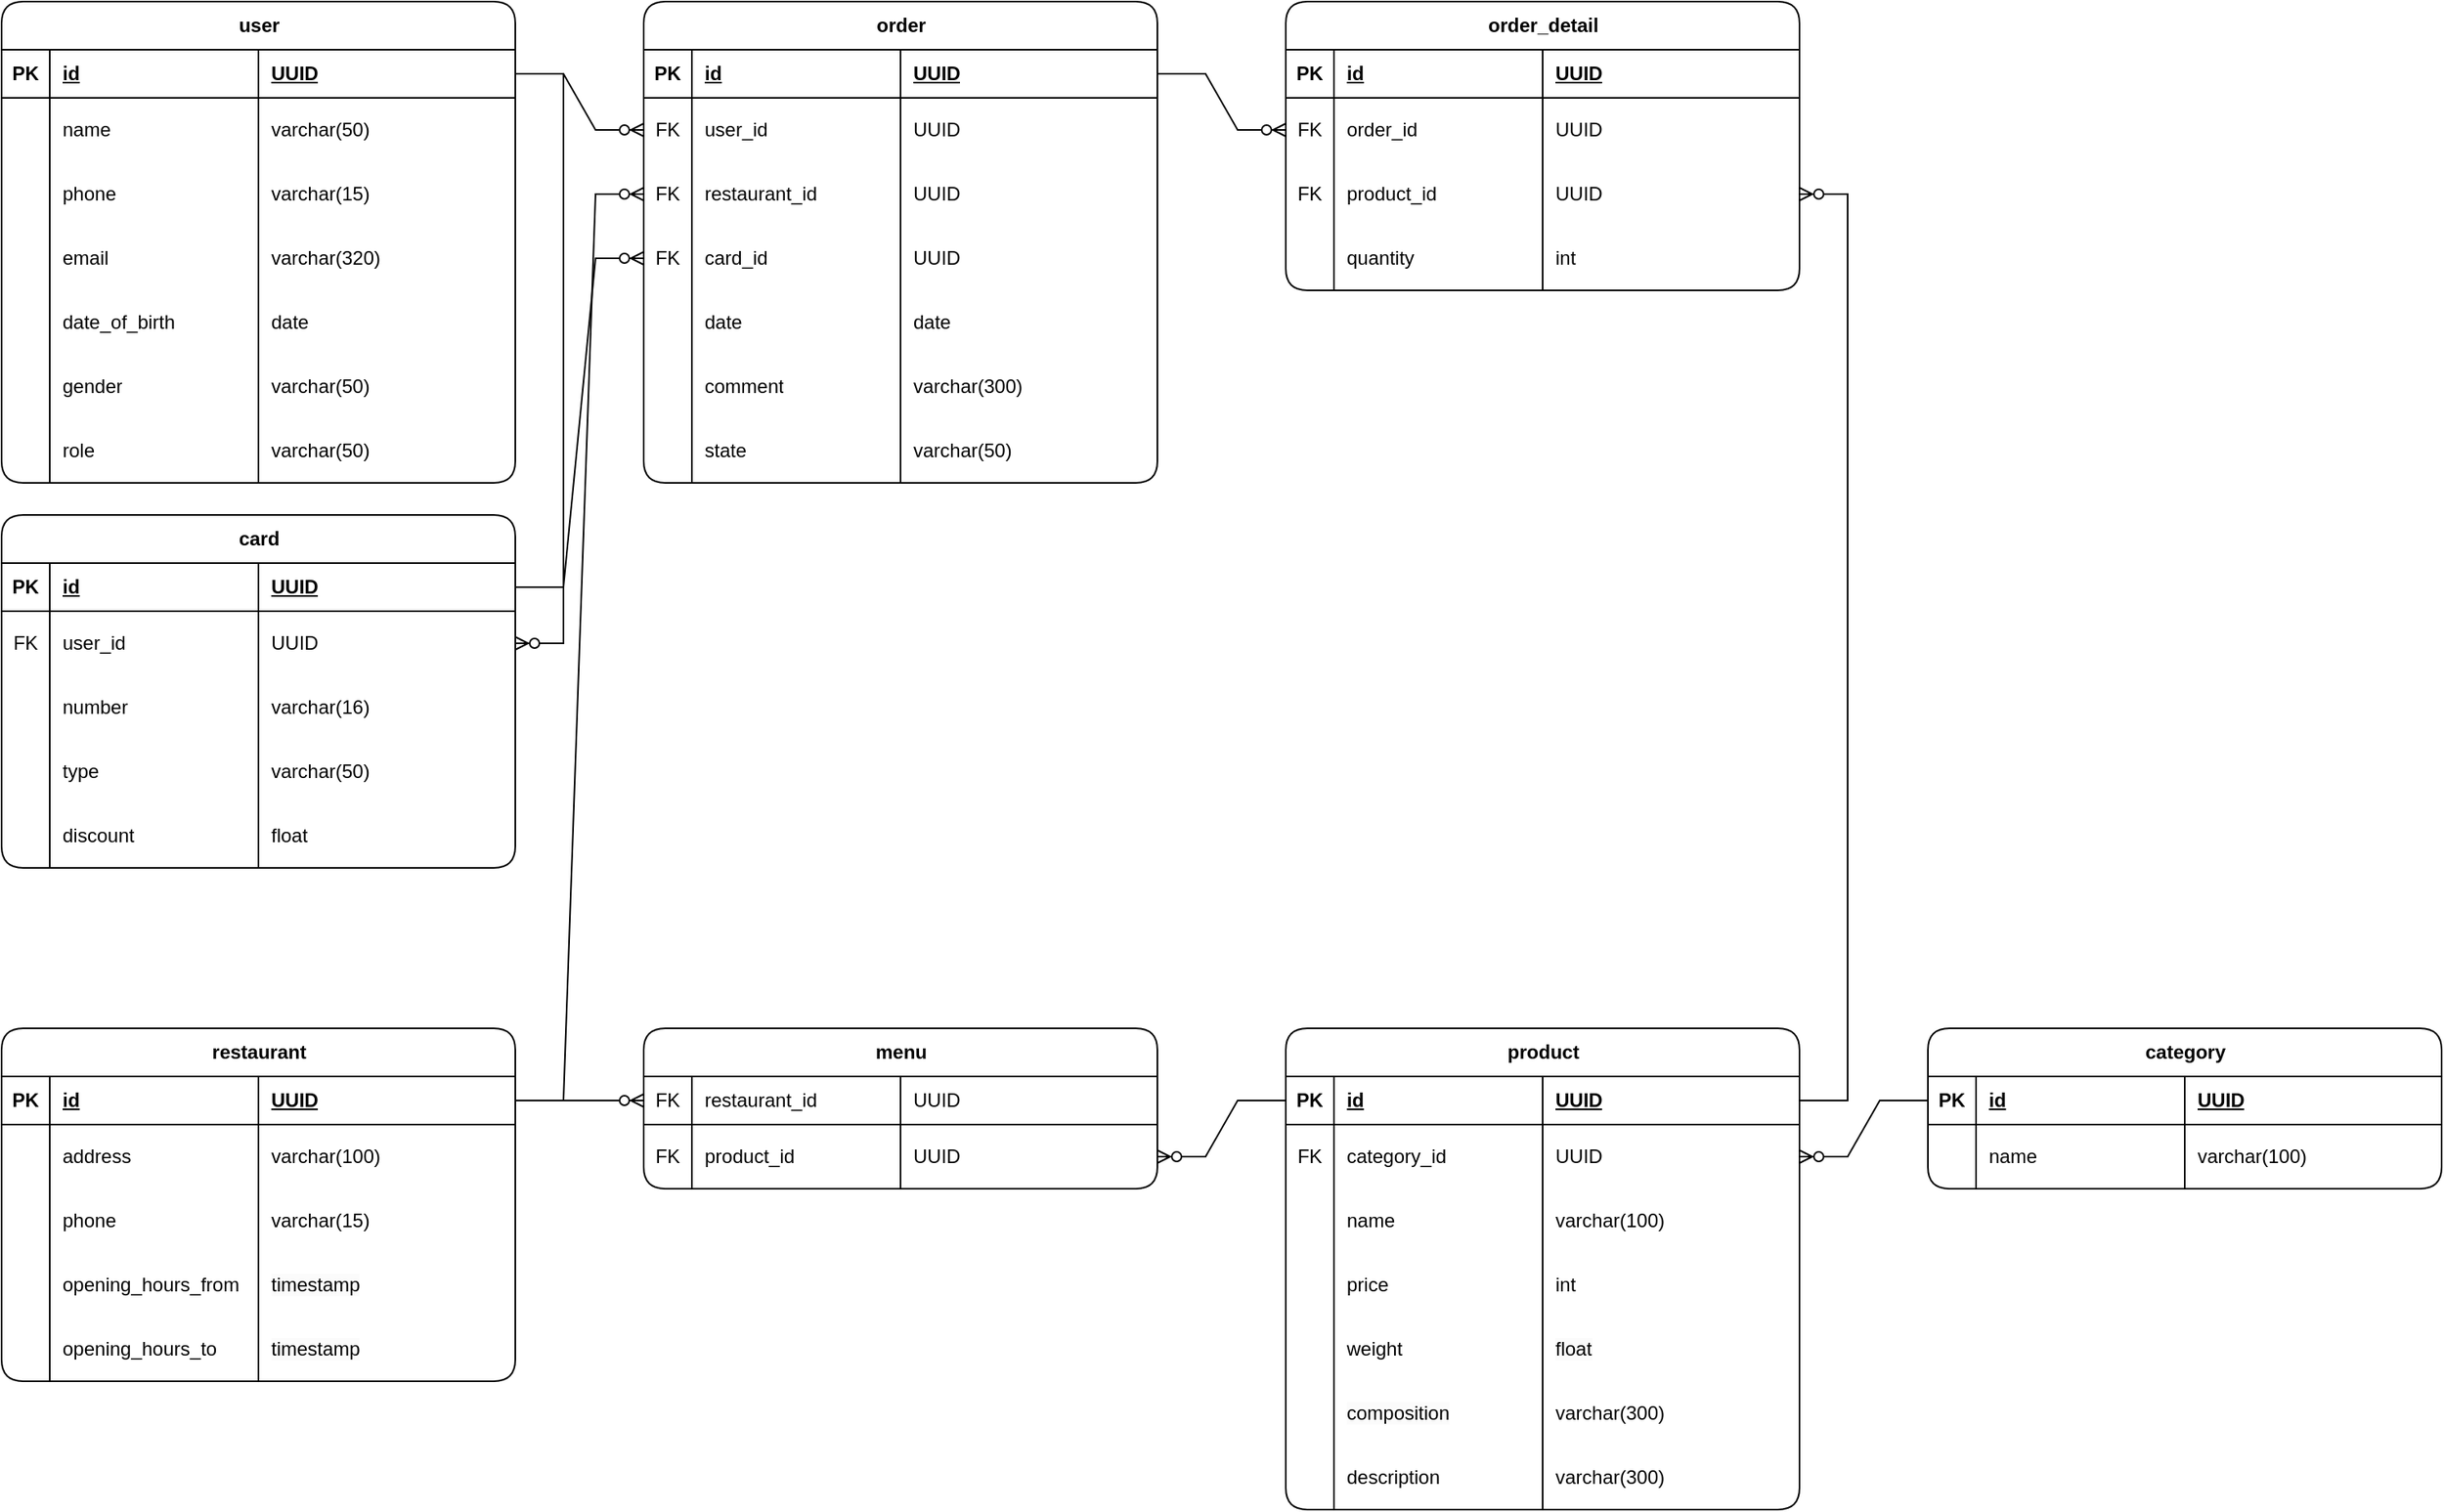 <mxfile version="23.1.5" type="device">
  <diagram name="Page-1" id="YKUwJCiIhQvrRFlIaqOL">
    <mxGraphModel dx="1038" dy="763" grid="1" gridSize="10" guides="1" tooltips="1" connect="1" arrows="1" fold="1" page="1" pageScale="1" pageWidth="1920" pageHeight="1200" math="0" shadow="0">
      <root>
        <mxCell id="0" />
        <mxCell id="1" parent="0" />
        <mxCell id="XFNSGNEq8LiIb6aeeU-r-1" value="user" style="shape=table;startSize=30;container=1;collapsible=1;childLayout=tableLayout;fixedRows=1;rowLines=0;fontStyle=1;align=center;resizeLast=1;html=1;absoluteArcSize=0;columnLines=1;shadow=0;rounded=1;" vertex="1" parent="1">
          <mxGeometry x="40" y="40" width="320" height="300.0" as="geometry">
            <mxRectangle x="60" y="70" width="100" height="30" as="alternateBounds" />
          </mxGeometry>
        </mxCell>
        <mxCell id="XFNSGNEq8LiIb6aeeU-r-2" value="" style="shape=tableRow;horizontal=0;startSize=0;swimlaneHead=0;swimlaneBody=0;fillColor=none;collapsible=0;dropTarget=0;points=[[0,0.5],[1,0.5]];portConstraint=eastwest;top=0;left=0;right=0;bottom=1;" vertex="1" parent="XFNSGNEq8LiIb6aeeU-r-1">
          <mxGeometry y="30" width="320" height="30" as="geometry" />
        </mxCell>
        <mxCell id="XFNSGNEq8LiIb6aeeU-r-3" value="PK" style="shape=partialRectangle;connectable=0;fillColor=none;top=0;left=0;bottom=0;right=0;fontStyle=1;overflow=hidden;whiteSpace=wrap;html=1;" vertex="1" parent="XFNSGNEq8LiIb6aeeU-r-2">
          <mxGeometry width="30" height="30" as="geometry">
            <mxRectangle width="30" height="30" as="alternateBounds" />
          </mxGeometry>
        </mxCell>
        <mxCell id="XFNSGNEq8LiIb6aeeU-r-4" value="id" style="shape=partialRectangle;connectable=0;fillColor=none;top=0;left=0;bottom=0;right=0;align=left;spacingLeft=6;fontStyle=5;overflow=hidden;whiteSpace=wrap;html=1;" vertex="1" parent="XFNSGNEq8LiIb6aeeU-r-2">
          <mxGeometry x="30" width="130" height="30" as="geometry">
            <mxRectangle width="130" height="30" as="alternateBounds" />
          </mxGeometry>
        </mxCell>
        <mxCell id="XFNSGNEq8LiIb6aeeU-r-5" value="UUID" style="shape=partialRectangle;connectable=0;fillColor=none;top=0;left=0;bottom=0;right=0;align=left;spacingLeft=6;fontStyle=5;overflow=hidden;whiteSpace=wrap;html=1;" vertex="1" parent="XFNSGNEq8LiIb6aeeU-r-2">
          <mxGeometry x="160" width="160" height="30" as="geometry">
            <mxRectangle width="160" height="30" as="alternateBounds" />
          </mxGeometry>
        </mxCell>
        <mxCell id="XFNSGNEq8LiIb6aeeU-r-6" value="" style="shape=tableRow;horizontal=0;startSize=0;swimlaneHead=0;swimlaneBody=0;fillColor=none;collapsible=0;dropTarget=0;points=[[0,0.5],[1,0.5]];portConstraint=eastwest;top=0;left=0;right=0;bottom=0;" vertex="1" parent="XFNSGNEq8LiIb6aeeU-r-1">
          <mxGeometry y="60" width="320" height="40" as="geometry" />
        </mxCell>
        <mxCell id="XFNSGNEq8LiIb6aeeU-r-7" value="" style="shape=partialRectangle;connectable=0;fillColor=none;top=0;left=0;bottom=0;right=0;editable=1;overflow=hidden;whiteSpace=wrap;html=1;" vertex="1" parent="XFNSGNEq8LiIb6aeeU-r-6">
          <mxGeometry width="30" height="40" as="geometry">
            <mxRectangle width="30" height="40" as="alternateBounds" />
          </mxGeometry>
        </mxCell>
        <mxCell id="XFNSGNEq8LiIb6aeeU-r-8" value="name" style="shape=partialRectangle;connectable=0;fillColor=none;top=0;left=0;bottom=0;right=0;align=left;spacingLeft=6;overflow=hidden;whiteSpace=wrap;html=1;" vertex="1" parent="XFNSGNEq8LiIb6aeeU-r-6">
          <mxGeometry x="30" width="130" height="40" as="geometry">
            <mxRectangle width="130" height="40" as="alternateBounds" />
          </mxGeometry>
        </mxCell>
        <mxCell id="XFNSGNEq8LiIb6aeeU-r-9" value="varchar(50)" style="shape=partialRectangle;connectable=0;fillColor=none;top=0;left=0;bottom=0;right=0;align=left;spacingLeft=6;overflow=hidden;whiteSpace=wrap;html=1;" vertex="1" parent="XFNSGNEq8LiIb6aeeU-r-6">
          <mxGeometry x="160" width="160" height="40" as="geometry">
            <mxRectangle width="160" height="40" as="alternateBounds" />
          </mxGeometry>
        </mxCell>
        <mxCell id="XFNSGNEq8LiIb6aeeU-r-10" value="" style="shape=tableRow;horizontal=0;startSize=0;swimlaneHead=0;swimlaneBody=0;fillColor=none;collapsible=0;dropTarget=0;points=[[0,0.5],[1,0.5]];portConstraint=eastwest;top=0;left=0;right=0;bottom=0;" vertex="1" parent="XFNSGNEq8LiIb6aeeU-r-1">
          <mxGeometry y="100" width="320" height="40" as="geometry" />
        </mxCell>
        <mxCell id="XFNSGNEq8LiIb6aeeU-r-11" value="" style="shape=partialRectangle;connectable=0;fillColor=none;top=0;left=0;bottom=0;right=0;editable=1;overflow=hidden;whiteSpace=wrap;html=1;" vertex="1" parent="XFNSGNEq8LiIb6aeeU-r-10">
          <mxGeometry width="30" height="40" as="geometry">
            <mxRectangle width="30" height="40" as="alternateBounds" />
          </mxGeometry>
        </mxCell>
        <mxCell id="XFNSGNEq8LiIb6aeeU-r-12" value="phone" style="shape=partialRectangle;connectable=0;fillColor=none;top=0;left=0;bottom=0;right=0;align=left;spacingLeft=6;overflow=hidden;whiteSpace=wrap;html=1;" vertex="1" parent="XFNSGNEq8LiIb6aeeU-r-10">
          <mxGeometry x="30" width="130" height="40" as="geometry">
            <mxRectangle width="130" height="40" as="alternateBounds" />
          </mxGeometry>
        </mxCell>
        <mxCell id="XFNSGNEq8LiIb6aeeU-r-13" value="varchar(15)" style="shape=partialRectangle;connectable=0;fillColor=none;top=0;left=0;bottom=0;right=0;align=left;spacingLeft=6;overflow=hidden;whiteSpace=wrap;html=1;" vertex="1" parent="XFNSGNEq8LiIb6aeeU-r-10">
          <mxGeometry x="160" width="160" height="40" as="geometry">
            <mxRectangle width="160" height="40" as="alternateBounds" />
          </mxGeometry>
        </mxCell>
        <mxCell id="XFNSGNEq8LiIb6aeeU-r-14" value="" style="shape=tableRow;horizontal=0;startSize=0;swimlaneHead=0;swimlaneBody=0;fillColor=none;collapsible=0;dropTarget=0;points=[[0,0.5],[1,0.5]];portConstraint=eastwest;top=0;left=0;right=0;bottom=0;" vertex="1" parent="XFNSGNEq8LiIb6aeeU-r-1">
          <mxGeometry y="140" width="320" height="40" as="geometry" />
        </mxCell>
        <mxCell id="XFNSGNEq8LiIb6aeeU-r-15" value="" style="shape=partialRectangle;connectable=0;fillColor=none;top=0;left=0;bottom=0;right=0;editable=1;overflow=hidden;whiteSpace=wrap;html=1;" vertex="1" parent="XFNSGNEq8LiIb6aeeU-r-14">
          <mxGeometry width="30" height="40" as="geometry">
            <mxRectangle width="30" height="40" as="alternateBounds" />
          </mxGeometry>
        </mxCell>
        <mxCell id="XFNSGNEq8LiIb6aeeU-r-16" value="email" style="shape=partialRectangle;connectable=0;fillColor=none;top=0;left=0;bottom=0;right=0;align=left;spacingLeft=6;overflow=hidden;whiteSpace=wrap;html=1;" vertex="1" parent="XFNSGNEq8LiIb6aeeU-r-14">
          <mxGeometry x="30" width="130" height="40" as="geometry">
            <mxRectangle width="130" height="40" as="alternateBounds" />
          </mxGeometry>
        </mxCell>
        <mxCell id="XFNSGNEq8LiIb6aeeU-r-17" value="varchar(320)" style="shape=partialRectangle;connectable=0;fillColor=none;top=0;left=0;bottom=0;right=0;align=left;spacingLeft=6;overflow=hidden;whiteSpace=wrap;html=1;" vertex="1" parent="XFNSGNEq8LiIb6aeeU-r-14">
          <mxGeometry x="160" width="160" height="40" as="geometry">
            <mxRectangle width="160" height="40" as="alternateBounds" />
          </mxGeometry>
        </mxCell>
        <mxCell id="XFNSGNEq8LiIb6aeeU-r-18" value="" style="shape=tableRow;horizontal=0;startSize=0;swimlaneHead=0;swimlaneBody=0;fillColor=none;collapsible=0;dropTarget=0;points=[[0,0.5],[1,0.5]];portConstraint=eastwest;top=0;left=0;right=0;bottom=0;" vertex="1" parent="XFNSGNEq8LiIb6aeeU-r-1">
          <mxGeometry y="180" width="320" height="40" as="geometry" />
        </mxCell>
        <mxCell id="XFNSGNEq8LiIb6aeeU-r-19" value="" style="shape=partialRectangle;connectable=0;fillColor=none;top=0;left=0;bottom=0;right=0;editable=1;overflow=hidden;whiteSpace=wrap;html=1;" vertex="1" parent="XFNSGNEq8LiIb6aeeU-r-18">
          <mxGeometry width="30" height="40" as="geometry">
            <mxRectangle width="30" height="40" as="alternateBounds" />
          </mxGeometry>
        </mxCell>
        <mxCell id="XFNSGNEq8LiIb6aeeU-r-20" value="date_of_birth" style="shape=partialRectangle;connectable=0;fillColor=none;top=0;left=0;bottom=0;right=0;align=left;spacingLeft=6;overflow=hidden;whiteSpace=wrap;html=1;" vertex="1" parent="XFNSGNEq8LiIb6aeeU-r-18">
          <mxGeometry x="30" width="130" height="40" as="geometry">
            <mxRectangle width="130" height="40" as="alternateBounds" />
          </mxGeometry>
        </mxCell>
        <mxCell id="XFNSGNEq8LiIb6aeeU-r-21" value="date" style="shape=partialRectangle;connectable=0;fillColor=none;top=0;left=0;bottom=0;right=0;align=left;spacingLeft=6;overflow=hidden;whiteSpace=wrap;html=1;" vertex="1" parent="XFNSGNEq8LiIb6aeeU-r-18">
          <mxGeometry x="160" width="160" height="40" as="geometry">
            <mxRectangle width="160" height="40" as="alternateBounds" />
          </mxGeometry>
        </mxCell>
        <mxCell id="XFNSGNEq8LiIb6aeeU-r-22" value="" style="shape=tableRow;horizontal=0;startSize=0;swimlaneHead=0;swimlaneBody=0;fillColor=none;collapsible=0;dropTarget=0;points=[[0,0.5],[1,0.5]];portConstraint=eastwest;top=0;left=0;right=0;bottom=0;" vertex="1" parent="XFNSGNEq8LiIb6aeeU-r-1">
          <mxGeometry y="220" width="320" height="40" as="geometry" />
        </mxCell>
        <mxCell id="XFNSGNEq8LiIb6aeeU-r-23" value="" style="shape=partialRectangle;connectable=0;fillColor=none;top=0;left=0;bottom=0;right=0;editable=1;overflow=hidden;whiteSpace=wrap;html=1;" vertex="1" parent="XFNSGNEq8LiIb6aeeU-r-22">
          <mxGeometry width="30" height="40" as="geometry">
            <mxRectangle width="30" height="40" as="alternateBounds" />
          </mxGeometry>
        </mxCell>
        <mxCell id="XFNSGNEq8LiIb6aeeU-r-24" value="gender" style="shape=partialRectangle;connectable=0;fillColor=none;top=0;left=0;bottom=0;right=0;align=left;spacingLeft=6;overflow=hidden;whiteSpace=wrap;html=1;" vertex="1" parent="XFNSGNEq8LiIb6aeeU-r-22">
          <mxGeometry x="30" width="130" height="40" as="geometry">
            <mxRectangle width="130" height="40" as="alternateBounds" />
          </mxGeometry>
        </mxCell>
        <mxCell id="XFNSGNEq8LiIb6aeeU-r-25" value="varchar(50)" style="shape=partialRectangle;connectable=0;fillColor=none;top=0;left=0;bottom=0;right=0;align=left;spacingLeft=6;overflow=hidden;whiteSpace=wrap;html=1;" vertex="1" parent="XFNSGNEq8LiIb6aeeU-r-22">
          <mxGeometry x="160" width="160" height="40" as="geometry">
            <mxRectangle width="160" height="40" as="alternateBounds" />
          </mxGeometry>
        </mxCell>
        <mxCell id="XFNSGNEq8LiIb6aeeU-r-88" style="shape=tableRow;horizontal=0;startSize=0;swimlaneHead=0;swimlaneBody=0;fillColor=none;collapsible=0;dropTarget=0;points=[[0,0.5],[1,0.5]];portConstraint=eastwest;top=0;left=0;right=0;bottom=0;" vertex="1" parent="XFNSGNEq8LiIb6aeeU-r-1">
          <mxGeometry y="260" width="320" height="40" as="geometry" />
        </mxCell>
        <mxCell id="XFNSGNEq8LiIb6aeeU-r-89" style="shape=partialRectangle;connectable=0;fillColor=none;top=0;left=0;bottom=0;right=0;editable=1;overflow=hidden;whiteSpace=wrap;html=1;" vertex="1" parent="XFNSGNEq8LiIb6aeeU-r-88">
          <mxGeometry width="30" height="40" as="geometry">
            <mxRectangle width="30" height="40" as="alternateBounds" />
          </mxGeometry>
        </mxCell>
        <mxCell id="XFNSGNEq8LiIb6aeeU-r-90" value="role" style="shape=partialRectangle;connectable=0;fillColor=none;top=0;left=0;bottom=0;right=0;align=left;spacingLeft=6;overflow=hidden;whiteSpace=wrap;html=1;" vertex="1" parent="XFNSGNEq8LiIb6aeeU-r-88">
          <mxGeometry x="30" width="130" height="40" as="geometry">
            <mxRectangle width="130" height="40" as="alternateBounds" />
          </mxGeometry>
        </mxCell>
        <mxCell id="XFNSGNEq8LiIb6aeeU-r-91" value="varchar(50)" style="shape=partialRectangle;connectable=0;fillColor=none;top=0;left=0;bottom=0;right=0;align=left;spacingLeft=6;overflow=hidden;whiteSpace=wrap;html=1;" vertex="1" parent="XFNSGNEq8LiIb6aeeU-r-88">
          <mxGeometry x="160" width="160" height="40" as="geometry">
            <mxRectangle width="160" height="40" as="alternateBounds" />
          </mxGeometry>
        </mxCell>
        <mxCell id="XFNSGNEq8LiIb6aeeU-r-59" value="card" style="shape=table;startSize=30;container=1;collapsible=1;childLayout=tableLayout;fixedRows=1;rowLines=0;fontStyle=1;align=center;resizeLast=1;html=1;absoluteArcSize=0;columnLines=1;shadow=0;rounded=1;" vertex="1" parent="1">
          <mxGeometry x="40" y="360" width="320" height="220.0" as="geometry">
            <mxRectangle x="60" y="70" width="100" height="30" as="alternateBounds" />
          </mxGeometry>
        </mxCell>
        <mxCell id="XFNSGNEq8LiIb6aeeU-r-60" value="" style="shape=tableRow;horizontal=0;startSize=0;swimlaneHead=0;swimlaneBody=0;fillColor=none;collapsible=0;dropTarget=0;points=[[0,0.5],[1,0.5]];portConstraint=eastwest;top=0;left=0;right=0;bottom=1;" vertex="1" parent="XFNSGNEq8LiIb6aeeU-r-59">
          <mxGeometry y="30" width="320" height="30" as="geometry" />
        </mxCell>
        <mxCell id="XFNSGNEq8LiIb6aeeU-r-61" value="PK" style="shape=partialRectangle;connectable=0;fillColor=none;top=0;left=0;bottom=0;right=0;fontStyle=1;overflow=hidden;whiteSpace=wrap;html=1;" vertex="1" parent="XFNSGNEq8LiIb6aeeU-r-60">
          <mxGeometry width="30" height="30" as="geometry">
            <mxRectangle width="30" height="30" as="alternateBounds" />
          </mxGeometry>
        </mxCell>
        <mxCell id="XFNSGNEq8LiIb6aeeU-r-62" value="id" style="shape=partialRectangle;connectable=0;fillColor=none;top=0;left=0;bottom=0;right=0;align=left;spacingLeft=6;fontStyle=5;overflow=hidden;whiteSpace=wrap;html=1;" vertex="1" parent="XFNSGNEq8LiIb6aeeU-r-60">
          <mxGeometry x="30" width="130" height="30" as="geometry">
            <mxRectangle width="130" height="30" as="alternateBounds" />
          </mxGeometry>
        </mxCell>
        <mxCell id="XFNSGNEq8LiIb6aeeU-r-63" value="UUID" style="shape=partialRectangle;connectable=0;fillColor=none;top=0;left=0;bottom=0;right=0;align=left;spacingLeft=6;fontStyle=5;overflow=hidden;whiteSpace=wrap;html=1;" vertex="1" parent="XFNSGNEq8LiIb6aeeU-r-60">
          <mxGeometry x="160" width="160" height="30" as="geometry">
            <mxRectangle width="160" height="30" as="alternateBounds" />
          </mxGeometry>
        </mxCell>
        <mxCell id="XFNSGNEq8LiIb6aeeU-r-64" value="" style="shape=tableRow;horizontal=0;startSize=0;swimlaneHead=0;swimlaneBody=0;fillColor=none;collapsible=0;dropTarget=0;points=[[0,0.5],[1,0.5]];portConstraint=eastwest;top=0;left=0;right=0;bottom=0;" vertex="1" parent="XFNSGNEq8LiIb6aeeU-r-59">
          <mxGeometry y="60" width="320" height="40" as="geometry" />
        </mxCell>
        <mxCell id="XFNSGNEq8LiIb6aeeU-r-65" value="FK" style="shape=partialRectangle;connectable=0;fillColor=none;top=0;left=0;bottom=0;right=0;editable=1;overflow=hidden;whiteSpace=wrap;html=1;" vertex="1" parent="XFNSGNEq8LiIb6aeeU-r-64">
          <mxGeometry width="30" height="40" as="geometry">
            <mxRectangle width="30" height="40" as="alternateBounds" />
          </mxGeometry>
        </mxCell>
        <mxCell id="XFNSGNEq8LiIb6aeeU-r-66" value="user_id" style="shape=partialRectangle;connectable=0;fillColor=none;top=0;left=0;bottom=0;right=0;align=left;spacingLeft=6;overflow=hidden;whiteSpace=wrap;html=1;" vertex="1" parent="XFNSGNEq8LiIb6aeeU-r-64">
          <mxGeometry x="30" width="130" height="40" as="geometry">
            <mxRectangle width="130" height="40" as="alternateBounds" />
          </mxGeometry>
        </mxCell>
        <mxCell id="XFNSGNEq8LiIb6aeeU-r-67" value="UUID" style="shape=partialRectangle;connectable=0;fillColor=none;top=0;left=0;bottom=0;right=0;align=left;spacingLeft=6;overflow=hidden;whiteSpace=wrap;html=1;" vertex="1" parent="XFNSGNEq8LiIb6aeeU-r-64">
          <mxGeometry x="160" width="160" height="40" as="geometry">
            <mxRectangle width="160" height="40" as="alternateBounds" />
          </mxGeometry>
        </mxCell>
        <mxCell id="XFNSGNEq8LiIb6aeeU-r-68" value="" style="shape=tableRow;horizontal=0;startSize=0;swimlaneHead=0;swimlaneBody=0;fillColor=none;collapsible=0;dropTarget=0;points=[[0,0.5],[1,0.5]];portConstraint=eastwest;top=0;left=0;right=0;bottom=0;" vertex="1" parent="XFNSGNEq8LiIb6aeeU-r-59">
          <mxGeometry y="100" width="320" height="40" as="geometry" />
        </mxCell>
        <mxCell id="XFNSGNEq8LiIb6aeeU-r-69" value="" style="shape=partialRectangle;connectable=0;fillColor=none;top=0;left=0;bottom=0;right=0;editable=1;overflow=hidden;whiteSpace=wrap;html=1;" vertex="1" parent="XFNSGNEq8LiIb6aeeU-r-68">
          <mxGeometry width="30" height="40" as="geometry">
            <mxRectangle width="30" height="40" as="alternateBounds" />
          </mxGeometry>
        </mxCell>
        <mxCell id="XFNSGNEq8LiIb6aeeU-r-70" value="number" style="shape=partialRectangle;connectable=0;fillColor=none;top=0;left=0;bottom=0;right=0;align=left;spacingLeft=6;overflow=hidden;whiteSpace=wrap;html=1;" vertex="1" parent="XFNSGNEq8LiIb6aeeU-r-68">
          <mxGeometry x="30" width="130" height="40" as="geometry">
            <mxRectangle width="130" height="40" as="alternateBounds" />
          </mxGeometry>
        </mxCell>
        <mxCell id="XFNSGNEq8LiIb6aeeU-r-71" value="varchar(16)" style="shape=partialRectangle;connectable=0;fillColor=none;top=0;left=0;bottom=0;right=0;align=left;spacingLeft=6;overflow=hidden;whiteSpace=wrap;html=1;" vertex="1" parent="XFNSGNEq8LiIb6aeeU-r-68">
          <mxGeometry x="160" width="160" height="40" as="geometry">
            <mxRectangle width="160" height="40" as="alternateBounds" />
          </mxGeometry>
        </mxCell>
        <mxCell id="XFNSGNEq8LiIb6aeeU-r-72" value="" style="shape=tableRow;horizontal=0;startSize=0;swimlaneHead=0;swimlaneBody=0;fillColor=none;collapsible=0;dropTarget=0;points=[[0,0.5],[1,0.5]];portConstraint=eastwest;top=0;left=0;right=0;bottom=0;" vertex="1" parent="XFNSGNEq8LiIb6aeeU-r-59">
          <mxGeometry y="140" width="320" height="40" as="geometry" />
        </mxCell>
        <mxCell id="XFNSGNEq8LiIb6aeeU-r-73" value="" style="shape=partialRectangle;connectable=0;fillColor=none;top=0;left=0;bottom=0;right=0;editable=1;overflow=hidden;whiteSpace=wrap;html=1;" vertex="1" parent="XFNSGNEq8LiIb6aeeU-r-72">
          <mxGeometry width="30" height="40" as="geometry">
            <mxRectangle width="30" height="40" as="alternateBounds" />
          </mxGeometry>
        </mxCell>
        <mxCell id="XFNSGNEq8LiIb6aeeU-r-74" value="type" style="shape=partialRectangle;connectable=0;fillColor=none;top=0;left=0;bottom=0;right=0;align=left;spacingLeft=6;overflow=hidden;whiteSpace=wrap;html=1;" vertex="1" parent="XFNSGNEq8LiIb6aeeU-r-72">
          <mxGeometry x="30" width="130" height="40" as="geometry">
            <mxRectangle width="130" height="40" as="alternateBounds" />
          </mxGeometry>
        </mxCell>
        <mxCell id="XFNSGNEq8LiIb6aeeU-r-75" value="varchar(50)" style="shape=partialRectangle;connectable=0;fillColor=none;top=0;left=0;bottom=0;right=0;align=left;spacingLeft=6;overflow=hidden;whiteSpace=wrap;html=1;" vertex="1" parent="XFNSGNEq8LiIb6aeeU-r-72">
          <mxGeometry x="160" width="160" height="40" as="geometry">
            <mxRectangle width="160" height="40" as="alternateBounds" />
          </mxGeometry>
        </mxCell>
        <mxCell id="XFNSGNEq8LiIb6aeeU-r-76" value="" style="shape=tableRow;horizontal=0;startSize=0;swimlaneHead=0;swimlaneBody=0;fillColor=none;collapsible=0;dropTarget=0;points=[[0,0.5],[1,0.5]];portConstraint=eastwest;top=0;left=0;right=0;bottom=0;" vertex="1" parent="XFNSGNEq8LiIb6aeeU-r-59">
          <mxGeometry y="180" width="320" height="40" as="geometry" />
        </mxCell>
        <mxCell id="XFNSGNEq8LiIb6aeeU-r-77" value="" style="shape=partialRectangle;connectable=0;fillColor=none;top=0;left=0;bottom=0;right=0;editable=1;overflow=hidden;whiteSpace=wrap;html=1;" vertex="1" parent="XFNSGNEq8LiIb6aeeU-r-76">
          <mxGeometry width="30" height="40" as="geometry">
            <mxRectangle width="30" height="40" as="alternateBounds" />
          </mxGeometry>
        </mxCell>
        <mxCell id="XFNSGNEq8LiIb6aeeU-r-78" value="discount" style="shape=partialRectangle;connectable=0;fillColor=none;top=0;left=0;bottom=0;right=0;align=left;spacingLeft=6;overflow=hidden;whiteSpace=wrap;html=1;" vertex="1" parent="XFNSGNEq8LiIb6aeeU-r-76">
          <mxGeometry x="30" width="130" height="40" as="geometry">
            <mxRectangle width="130" height="40" as="alternateBounds" />
          </mxGeometry>
        </mxCell>
        <mxCell id="XFNSGNEq8LiIb6aeeU-r-79" value="float" style="shape=partialRectangle;connectable=0;fillColor=none;top=0;left=0;bottom=0;right=0;align=left;spacingLeft=6;overflow=hidden;whiteSpace=wrap;html=1;" vertex="1" parent="XFNSGNEq8LiIb6aeeU-r-76">
          <mxGeometry x="160" width="160" height="40" as="geometry">
            <mxRectangle width="160" height="40" as="alternateBounds" />
          </mxGeometry>
        </mxCell>
        <mxCell id="XFNSGNEq8LiIb6aeeU-r-92" value="" style="edgeStyle=entityRelationEdgeStyle;fontSize=12;html=1;endArrow=ERzeroToMany;endFill=1;rounded=0;" edge="1" parent="1" source="XFNSGNEq8LiIb6aeeU-r-2" target="XFNSGNEq8LiIb6aeeU-r-64">
          <mxGeometry width="100" height="100" relative="1" as="geometry">
            <mxPoint x="360" y="380" as="sourcePoint" />
            <mxPoint x="460" y="280" as="targetPoint" />
          </mxGeometry>
        </mxCell>
        <mxCell id="XFNSGNEq8LiIb6aeeU-r-94" value="restaurant" style="shape=table;startSize=30;container=1;collapsible=1;childLayout=tableLayout;fixedRows=1;rowLines=0;fontStyle=1;align=center;resizeLast=1;html=1;absoluteArcSize=0;columnLines=1;shadow=0;rounded=1;" vertex="1" parent="1">
          <mxGeometry x="40" y="680" width="320" height="220.0" as="geometry">
            <mxRectangle x="60" y="70" width="100" height="30" as="alternateBounds" />
          </mxGeometry>
        </mxCell>
        <mxCell id="XFNSGNEq8LiIb6aeeU-r-95" value="" style="shape=tableRow;horizontal=0;startSize=0;swimlaneHead=0;swimlaneBody=0;fillColor=none;collapsible=0;dropTarget=0;points=[[0,0.5],[1,0.5]];portConstraint=eastwest;top=0;left=0;right=0;bottom=1;" vertex="1" parent="XFNSGNEq8LiIb6aeeU-r-94">
          <mxGeometry y="30" width="320" height="30" as="geometry" />
        </mxCell>
        <mxCell id="XFNSGNEq8LiIb6aeeU-r-96" value="PK" style="shape=partialRectangle;connectable=0;fillColor=none;top=0;left=0;bottom=0;right=0;fontStyle=1;overflow=hidden;whiteSpace=wrap;html=1;" vertex="1" parent="XFNSGNEq8LiIb6aeeU-r-95">
          <mxGeometry width="30" height="30" as="geometry">
            <mxRectangle width="30" height="30" as="alternateBounds" />
          </mxGeometry>
        </mxCell>
        <mxCell id="XFNSGNEq8LiIb6aeeU-r-97" value="id" style="shape=partialRectangle;connectable=0;fillColor=none;top=0;left=0;bottom=0;right=0;align=left;spacingLeft=6;fontStyle=5;overflow=hidden;whiteSpace=wrap;html=1;" vertex="1" parent="XFNSGNEq8LiIb6aeeU-r-95">
          <mxGeometry x="30" width="130" height="30" as="geometry">
            <mxRectangle width="130" height="30" as="alternateBounds" />
          </mxGeometry>
        </mxCell>
        <mxCell id="XFNSGNEq8LiIb6aeeU-r-98" value="UUID" style="shape=partialRectangle;connectable=0;fillColor=none;top=0;left=0;bottom=0;right=0;align=left;spacingLeft=6;fontStyle=5;overflow=hidden;whiteSpace=wrap;html=1;" vertex="1" parent="XFNSGNEq8LiIb6aeeU-r-95">
          <mxGeometry x="160" width="160" height="30" as="geometry">
            <mxRectangle width="160" height="30" as="alternateBounds" />
          </mxGeometry>
        </mxCell>
        <mxCell id="XFNSGNEq8LiIb6aeeU-r-99" value="" style="shape=tableRow;horizontal=0;startSize=0;swimlaneHead=0;swimlaneBody=0;fillColor=none;collapsible=0;dropTarget=0;points=[[0,0.5],[1,0.5]];portConstraint=eastwest;top=0;left=0;right=0;bottom=0;" vertex="1" parent="XFNSGNEq8LiIb6aeeU-r-94">
          <mxGeometry y="60" width="320" height="40" as="geometry" />
        </mxCell>
        <mxCell id="XFNSGNEq8LiIb6aeeU-r-100" value="" style="shape=partialRectangle;connectable=0;fillColor=none;top=0;left=0;bottom=0;right=0;editable=1;overflow=hidden;whiteSpace=wrap;html=1;" vertex="1" parent="XFNSGNEq8LiIb6aeeU-r-99">
          <mxGeometry width="30" height="40" as="geometry">
            <mxRectangle width="30" height="40" as="alternateBounds" />
          </mxGeometry>
        </mxCell>
        <mxCell id="XFNSGNEq8LiIb6aeeU-r-101" value="address" style="shape=partialRectangle;connectable=0;fillColor=none;top=0;left=0;bottom=0;right=0;align=left;spacingLeft=6;overflow=hidden;whiteSpace=wrap;html=1;" vertex="1" parent="XFNSGNEq8LiIb6aeeU-r-99">
          <mxGeometry x="30" width="130" height="40" as="geometry">
            <mxRectangle width="130" height="40" as="alternateBounds" />
          </mxGeometry>
        </mxCell>
        <mxCell id="XFNSGNEq8LiIb6aeeU-r-102" value="varchar(100)" style="shape=partialRectangle;connectable=0;fillColor=none;top=0;left=0;bottom=0;right=0;align=left;spacingLeft=6;overflow=hidden;whiteSpace=wrap;html=1;" vertex="1" parent="XFNSGNEq8LiIb6aeeU-r-99">
          <mxGeometry x="160" width="160" height="40" as="geometry">
            <mxRectangle width="160" height="40" as="alternateBounds" />
          </mxGeometry>
        </mxCell>
        <mxCell id="XFNSGNEq8LiIb6aeeU-r-103" value="" style="shape=tableRow;horizontal=0;startSize=0;swimlaneHead=0;swimlaneBody=0;fillColor=none;collapsible=0;dropTarget=0;points=[[0,0.5],[1,0.5]];portConstraint=eastwest;top=0;left=0;right=0;bottom=0;" vertex="1" parent="XFNSGNEq8LiIb6aeeU-r-94">
          <mxGeometry y="100" width="320" height="40" as="geometry" />
        </mxCell>
        <mxCell id="XFNSGNEq8LiIb6aeeU-r-104" value="" style="shape=partialRectangle;connectable=0;fillColor=none;top=0;left=0;bottom=0;right=0;editable=1;overflow=hidden;whiteSpace=wrap;html=1;" vertex="1" parent="XFNSGNEq8LiIb6aeeU-r-103">
          <mxGeometry width="30" height="40" as="geometry">
            <mxRectangle width="30" height="40" as="alternateBounds" />
          </mxGeometry>
        </mxCell>
        <mxCell id="XFNSGNEq8LiIb6aeeU-r-105" value="phone" style="shape=partialRectangle;connectable=0;fillColor=none;top=0;left=0;bottom=0;right=0;align=left;spacingLeft=6;overflow=hidden;whiteSpace=wrap;html=1;" vertex="1" parent="XFNSGNEq8LiIb6aeeU-r-103">
          <mxGeometry x="30" width="130" height="40" as="geometry">
            <mxRectangle width="130" height="40" as="alternateBounds" />
          </mxGeometry>
        </mxCell>
        <mxCell id="XFNSGNEq8LiIb6aeeU-r-106" value="varchar(15)" style="shape=partialRectangle;connectable=0;fillColor=none;top=0;left=0;bottom=0;right=0;align=left;spacingLeft=6;overflow=hidden;whiteSpace=wrap;html=1;" vertex="1" parent="XFNSGNEq8LiIb6aeeU-r-103">
          <mxGeometry x="160" width="160" height="40" as="geometry">
            <mxRectangle width="160" height="40" as="alternateBounds" />
          </mxGeometry>
        </mxCell>
        <mxCell id="XFNSGNEq8LiIb6aeeU-r-107" value="" style="shape=tableRow;horizontal=0;startSize=0;swimlaneHead=0;swimlaneBody=0;fillColor=none;collapsible=0;dropTarget=0;points=[[0,0.5],[1,0.5]];portConstraint=eastwest;top=0;left=0;right=0;bottom=0;" vertex="1" parent="XFNSGNEq8LiIb6aeeU-r-94">
          <mxGeometry y="140" width="320" height="40" as="geometry" />
        </mxCell>
        <mxCell id="XFNSGNEq8LiIb6aeeU-r-108" value="" style="shape=partialRectangle;connectable=0;fillColor=none;top=0;left=0;bottom=0;right=0;editable=1;overflow=hidden;whiteSpace=wrap;html=1;" vertex="1" parent="XFNSGNEq8LiIb6aeeU-r-107">
          <mxGeometry width="30" height="40" as="geometry">
            <mxRectangle width="30" height="40" as="alternateBounds" />
          </mxGeometry>
        </mxCell>
        <mxCell id="XFNSGNEq8LiIb6aeeU-r-109" value="opening_hours_from" style="shape=partialRectangle;connectable=0;fillColor=none;top=0;left=0;bottom=0;right=0;align=left;spacingLeft=6;overflow=hidden;whiteSpace=wrap;html=1;" vertex="1" parent="XFNSGNEq8LiIb6aeeU-r-107">
          <mxGeometry x="30" width="130" height="40" as="geometry">
            <mxRectangle width="130" height="40" as="alternateBounds" />
          </mxGeometry>
        </mxCell>
        <mxCell id="XFNSGNEq8LiIb6aeeU-r-110" value="&lt;meta charset=&quot;utf-8&quot;&gt;&lt;span style=&quot;color: rgb(0, 0, 0); font-family: Helvetica; font-size: 12px; font-style: normal; font-variant-ligatures: normal; font-variant-caps: normal; font-weight: 400; letter-spacing: normal; orphans: 2; text-align: left; text-indent: 0px; text-transform: none; widows: 2; word-spacing: 0px; -webkit-text-stroke-width: 0px; background-color: rgb(251, 251, 251); text-decoration-thickness: initial; text-decoration-style: initial; text-decoration-color: initial; float: none; display: inline !important;&quot;&gt;timestamp&lt;/span&gt;" style="shape=partialRectangle;connectable=0;fillColor=none;top=0;left=0;bottom=0;right=0;align=left;spacingLeft=6;overflow=hidden;whiteSpace=wrap;html=1;" vertex="1" parent="XFNSGNEq8LiIb6aeeU-r-107">
          <mxGeometry x="160" width="160" height="40" as="geometry">
            <mxRectangle width="160" height="40" as="alternateBounds" />
          </mxGeometry>
        </mxCell>
        <mxCell id="XFNSGNEq8LiIb6aeeU-r-111" value="" style="shape=tableRow;horizontal=0;startSize=0;swimlaneHead=0;swimlaneBody=0;fillColor=none;collapsible=0;dropTarget=0;points=[[0,0.5],[1,0.5]];portConstraint=eastwest;top=0;left=0;right=0;bottom=0;" vertex="1" parent="XFNSGNEq8LiIb6aeeU-r-94">
          <mxGeometry y="180" width="320" height="40" as="geometry" />
        </mxCell>
        <mxCell id="XFNSGNEq8LiIb6aeeU-r-112" value="" style="shape=partialRectangle;connectable=0;fillColor=none;top=0;left=0;bottom=0;right=0;editable=1;overflow=hidden;whiteSpace=wrap;html=1;" vertex="1" parent="XFNSGNEq8LiIb6aeeU-r-111">
          <mxGeometry width="30" height="40" as="geometry">
            <mxRectangle width="30" height="40" as="alternateBounds" />
          </mxGeometry>
        </mxCell>
        <mxCell id="XFNSGNEq8LiIb6aeeU-r-113" value="opening_hours_to" style="shape=partialRectangle;connectable=0;fillColor=none;top=0;left=0;bottom=0;right=0;align=left;spacingLeft=6;overflow=hidden;whiteSpace=wrap;html=1;" vertex="1" parent="XFNSGNEq8LiIb6aeeU-r-111">
          <mxGeometry x="30" width="130" height="40" as="geometry">
            <mxRectangle width="130" height="40" as="alternateBounds" />
          </mxGeometry>
        </mxCell>
        <mxCell id="XFNSGNEq8LiIb6aeeU-r-114" value="&lt;meta charset=&quot;utf-8&quot;&gt;&lt;span style=&quot;color: rgb(0, 0, 0); font-family: Helvetica; font-size: 12px; font-style: normal; font-variant-ligatures: normal; font-variant-caps: normal; font-weight: 400; letter-spacing: normal; orphans: 2; text-align: left; text-indent: 0px; text-transform: none; widows: 2; word-spacing: 0px; -webkit-text-stroke-width: 0px; background-color: rgb(251, 251, 251); text-decoration-thickness: initial; text-decoration-style: initial; text-decoration-color: initial; float: none; display: inline !important;&quot;&gt;timestamp&lt;/span&gt;" style="shape=partialRectangle;connectable=0;fillColor=none;top=0;left=0;bottom=0;right=0;align=left;spacingLeft=6;overflow=hidden;whiteSpace=wrap;html=1;" vertex="1" parent="XFNSGNEq8LiIb6aeeU-r-111">
          <mxGeometry x="160" width="160" height="40" as="geometry">
            <mxRectangle width="160" height="40" as="alternateBounds" />
          </mxGeometry>
        </mxCell>
        <mxCell id="XFNSGNEq8LiIb6aeeU-r-115" value="menu" style="shape=table;startSize=30;container=1;collapsible=1;childLayout=tableLayout;fixedRows=1;rowLines=0;fontStyle=1;align=center;resizeLast=1;html=1;absoluteArcSize=0;columnLines=1;shadow=0;rounded=1;" vertex="1" parent="1">
          <mxGeometry x="440" y="680" width="320" height="100.0" as="geometry">
            <mxRectangle x="60" y="70" width="100" height="30" as="alternateBounds" />
          </mxGeometry>
        </mxCell>
        <mxCell id="XFNSGNEq8LiIb6aeeU-r-116" value="" style="shape=tableRow;horizontal=0;startSize=0;swimlaneHead=0;swimlaneBody=0;fillColor=none;collapsible=0;dropTarget=0;points=[[0,0.5],[1,0.5]];portConstraint=eastwest;top=0;left=0;right=0;bottom=1;fontStyle=0" vertex="1" parent="XFNSGNEq8LiIb6aeeU-r-115">
          <mxGeometry y="30" width="320" height="30" as="geometry" />
        </mxCell>
        <mxCell id="XFNSGNEq8LiIb6aeeU-r-117" value="FK" style="shape=partialRectangle;connectable=0;fillColor=none;top=0;left=0;bottom=0;right=0;fontStyle=0;overflow=hidden;whiteSpace=wrap;html=1;" vertex="1" parent="XFNSGNEq8LiIb6aeeU-r-116">
          <mxGeometry width="30" height="30" as="geometry">
            <mxRectangle width="30" height="30" as="alternateBounds" />
          </mxGeometry>
        </mxCell>
        <mxCell id="XFNSGNEq8LiIb6aeeU-r-118" value="restaurant_id" style="shape=partialRectangle;connectable=0;fillColor=none;top=0;left=0;bottom=0;right=0;align=left;spacingLeft=6;fontStyle=0;overflow=hidden;whiteSpace=wrap;html=1;" vertex="1" parent="XFNSGNEq8LiIb6aeeU-r-116">
          <mxGeometry x="30" width="130" height="30" as="geometry">
            <mxRectangle width="130" height="30" as="alternateBounds" />
          </mxGeometry>
        </mxCell>
        <mxCell id="XFNSGNEq8LiIb6aeeU-r-119" value="UUID" style="shape=partialRectangle;connectable=0;fillColor=none;top=0;left=0;bottom=0;right=0;align=left;spacingLeft=6;fontStyle=0;overflow=hidden;whiteSpace=wrap;html=1;" vertex="1" parent="XFNSGNEq8LiIb6aeeU-r-116">
          <mxGeometry x="160" width="160" height="30" as="geometry">
            <mxRectangle width="160" height="30" as="alternateBounds" />
          </mxGeometry>
        </mxCell>
        <mxCell id="XFNSGNEq8LiIb6aeeU-r-120" value="" style="shape=tableRow;horizontal=0;startSize=0;swimlaneHead=0;swimlaneBody=0;fillColor=none;collapsible=0;dropTarget=0;points=[[0,0.5],[1,0.5]];portConstraint=eastwest;top=0;left=0;right=0;bottom=0;" vertex="1" parent="XFNSGNEq8LiIb6aeeU-r-115">
          <mxGeometry y="60" width="320" height="40" as="geometry" />
        </mxCell>
        <mxCell id="XFNSGNEq8LiIb6aeeU-r-121" value="FK" style="shape=partialRectangle;connectable=0;fillColor=none;top=0;left=0;bottom=0;right=0;editable=1;overflow=hidden;whiteSpace=wrap;html=1;" vertex="1" parent="XFNSGNEq8LiIb6aeeU-r-120">
          <mxGeometry width="30" height="40" as="geometry">
            <mxRectangle width="30" height="40" as="alternateBounds" />
          </mxGeometry>
        </mxCell>
        <mxCell id="XFNSGNEq8LiIb6aeeU-r-122" value="product_id" style="shape=partialRectangle;connectable=0;fillColor=none;top=0;left=0;bottom=0;right=0;align=left;spacingLeft=6;overflow=hidden;whiteSpace=wrap;html=1;" vertex="1" parent="XFNSGNEq8LiIb6aeeU-r-120">
          <mxGeometry x="30" width="130" height="40" as="geometry">
            <mxRectangle width="130" height="40" as="alternateBounds" />
          </mxGeometry>
        </mxCell>
        <mxCell id="XFNSGNEq8LiIb6aeeU-r-123" value="UUID" style="shape=partialRectangle;connectable=0;fillColor=none;top=0;left=0;bottom=0;right=0;align=left;spacingLeft=6;overflow=hidden;whiteSpace=wrap;html=1;" vertex="1" parent="XFNSGNEq8LiIb6aeeU-r-120">
          <mxGeometry x="160" width="160" height="40" as="geometry">
            <mxRectangle width="160" height="40" as="alternateBounds" />
          </mxGeometry>
        </mxCell>
        <mxCell id="XFNSGNEq8LiIb6aeeU-r-136" value="" style="edgeStyle=entityRelationEdgeStyle;fontSize=12;html=1;endArrow=ERzeroToMany;endFill=1;rounded=0;" edge="1" parent="1" source="XFNSGNEq8LiIb6aeeU-r-95" target="XFNSGNEq8LiIb6aeeU-r-116">
          <mxGeometry width="100" height="100" relative="1" as="geometry">
            <mxPoint x="320" y="790" as="sourcePoint" />
            <mxPoint x="420" y="690" as="targetPoint" />
          </mxGeometry>
        </mxCell>
        <mxCell id="XFNSGNEq8LiIb6aeeU-r-137" value="product" style="shape=table;startSize=30;container=1;collapsible=1;childLayout=tableLayout;fixedRows=1;rowLines=0;fontStyle=1;align=center;resizeLast=1;html=1;absoluteArcSize=0;columnLines=1;shadow=0;rounded=1;" vertex="1" parent="1">
          <mxGeometry x="840" y="680" width="320" height="300.0" as="geometry">
            <mxRectangle x="60" y="70" width="100" height="30" as="alternateBounds" />
          </mxGeometry>
        </mxCell>
        <mxCell id="XFNSGNEq8LiIb6aeeU-r-138" value="" style="shape=tableRow;horizontal=0;startSize=0;swimlaneHead=0;swimlaneBody=0;fillColor=none;collapsible=0;dropTarget=0;points=[[0,0.5],[1,0.5]];portConstraint=eastwest;top=0;left=0;right=0;bottom=1;" vertex="1" parent="XFNSGNEq8LiIb6aeeU-r-137">
          <mxGeometry y="30" width="320" height="30" as="geometry" />
        </mxCell>
        <mxCell id="XFNSGNEq8LiIb6aeeU-r-139" value="PK" style="shape=partialRectangle;connectable=0;fillColor=none;top=0;left=0;bottom=0;right=0;fontStyle=1;overflow=hidden;whiteSpace=wrap;html=1;" vertex="1" parent="XFNSGNEq8LiIb6aeeU-r-138">
          <mxGeometry width="30" height="30" as="geometry">
            <mxRectangle width="30" height="30" as="alternateBounds" />
          </mxGeometry>
        </mxCell>
        <mxCell id="XFNSGNEq8LiIb6aeeU-r-140" value="id" style="shape=partialRectangle;connectable=0;fillColor=none;top=0;left=0;bottom=0;right=0;align=left;spacingLeft=6;fontStyle=5;overflow=hidden;whiteSpace=wrap;html=1;" vertex="1" parent="XFNSGNEq8LiIb6aeeU-r-138">
          <mxGeometry x="30" width="130" height="30" as="geometry">
            <mxRectangle width="130" height="30" as="alternateBounds" />
          </mxGeometry>
        </mxCell>
        <mxCell id="XFNSGNEq8LiIb6aeeU-r-141" value="UUID" style="shape=partialRectangle;connectable=0;fillColor=none;top=0;left=0;bottom=0;right=0;align=left;spacingLeft=6;fontStyle=5;overflow=hidden;whiteSpace=wrap;html=1;" vertex="1" parent="XFNSGNEq8LiIb6aeeU-r-138">
          <mxGeometry x="160" width="160" height="30" as="geometry">
            <mxRectangle width="160" height="30" as="alternateBounds" />
          </mxGeometry>
        </mxCell>
        <mxCell id="XFNSGNEq8LiIb6aeeU-r-142" value="" style="shape=tableRow;horizontal=0;startSize=0;swimlaneHead=0;swimlaneBody=0;fillColor=none;collapsible=0;dropTarget=0;points=[[0,0.5],[1,0.5]];portConstraint=eastwest;top=0;left=0;right=0;bottom=0;" vertex="1" parent="XFNSGNEq8LiIb6aeeU-r-137">
          <mxGeometry y="60" width="320" height="40" as="geometry" />
        </mxCell>
        <mxCell id="XFNSGNEq8LiIb6aeeU-r-143" value="FK" style="shape=partialRectangle;connectable=0;fillColor=none;top=0;left=0;bottom=0;right=0;editable=1;overflow=hidden;whiteSpace=wrap;html=1;" vertex="1" parent="XFNSGNEq8LiIb6aeeU-r-142">
          <mxGeometry width="30" height="40" as="geometry">
            <mxRectangle width="30" height="40" as="alternateBounds" />
          </mxGeometry>
        </mxCell>
        <mxCell id="XFNSGNEq8LiIb6aeeU-r-144" value="category_id" style="shape=partialRectangle;connectable=0;fillColor=none;top=0;left=0;bottom=0;right=0;align=left;spacingLeft=6;overflow=hidden;whiteSpace=wrap;html=1;" vertex="1" parent="XFNSGNEq8LiIb6aeeU-r-142">
          <mxGeometry x="30" width="130" height="40" as="geometry">
            <mxRectangle width="130" height="40" as="alternateBounds" />
          </mxGeometry>
        </mxCell>
        <mxCell id="XFNSGNEq8LiIb6aeeU-r-145" value="UUID" style="shape=partialRectangle;connectable=0;fillColor=none;top=0;left=0;bottom=0;right=0;align=left;spacingLeft=6;overflow=hidden;whiteSpace=wrap;html=1;" vertex="1" parent="XFNSGNEq8LiIb6aeeU-r-142">
          <mxGeometry x="160" width="160" height="40" as="geometry">
            <mxRectangle width="160" height="40" as="alternateBounds" />
          </mxGeometry>
        </mxCell>
        <mxCell id="XFNSGNEq8LiIb6aeeU-r-146" value="" style="shape=tableRow;horizontal=0;startSize=0;swimlaneHead=0;swimlaneBody=0;fillColor=none;collapsible=0;dropTarget=0;points=[[0,0.5],[1,0.5]];portConstraint=eastwest;top=0;left=0;right=0;bottom=0;" vertex="1" parent="XFNSGNEq8LiIb6aeeU-r-137">
          <mxGeometry y="100" width="320" height="40" as="geometry" />
        </mxCell>
        <mxCell id="XFNSGNEq8LiIb6aeeU-r-147" value="" style="shape=partialRectangle;connectable=0;fillColor=none;top=0;left=0;bottom=0;right=0;editable=1;overflow=hidden;whiteSpace=wrap;html=1;" vertex="1" parent="XFNSGNEq8LiIb6aeeU-r-146">
          <mxGeometry width="30" height="40" as="geometry">
            <mxRectangle width="30" height="40" as="alternateBounds" />
          </mxGeometry>
        </mxCell>
        <mxCell id="XFNSGNEq8LiIb6aeeU-r-148" value="name" style="shape=partialRectangle;connectable=0;fillColor=none;top=0;left=0;bottom=0;right=0;align=left;spacingLeft=6;overflow=hidden;whiteSpace=wrap;html=1;" vertex="1" parent="XFNSGNEq8LiIb6aeeU-r-146">
          <mxGeometry x="30" width="130" height="40" as="geometry">
            <mxRectangle width="130" height="40" as="alternateBounds" />
          </mxGeometry>
        </mxCell>
        <mxCell id="XFNSGNEq8LiIb6aeeU-r-149" value="varchar(100)" style="shape=partialRectangle;connectable=0;fillColor=none;top=0;left=0;bottom=0;right=0;align=left;spacingLeft=6;overflow=hidden;whiteSpace=wrap;html=1;" vertex="1" parent="XFNSGNEq8LiIb6aeeU-r-146">
          <mxGeometry x="160" width="160" height="40" as="geometry">
            <mxRectangle width="160" height="40" as="alternateBounds" />
          </mxGeometry>
        </mxCell>
        <mxCell id="XFNSGNEq8LiIb6aeeU-r-150" value="" style="shape=tableRow;horizontal=0;startSize=0;swimlaneHead=0;swimlaneBody=0;fillColor=none;collapsible=0;dropTarget=0;points=[[0,0.5],[1,0.5]];portConstraint=eastwest;top=0;left=0;right=0;bottom=0;" vertex="1" parent="XFNSGNEq8LiIb6aeeU-r-137">
          <mxGeometry y="140" width="320" height="40" as="geometry" />
        </mxCell>
        <mxCell id="XFNSGNEq8LiIb6aeeU-r-151" value="" style="shape=partialRectangle;connectable=0;fillColor=none;top=0;left=0;bottom=0;right=0;editable=1;overflow=hidden;whiteSpace=wrap;html=1;" vertex="1" parent="XFNSGNEq8LiIb6aeeU-r-150">
          <mxGeometry width="30" height="40" as="geometry">
            <mxRectangle width="30" height="40" as="alternateBounds" />
          </mxGeometry>
        </mxCell>
        <mxCell id="XFNSGNEq8LiIb6aeeU-r-152" value="price" style="shape=partialRectangle;connectable=0;fillColor=none;top=0;left=0;bottom=0;right=0;align=left;spacingLeft=6;overflow=hidden;whiteSpace=wrap;html=1;" vertex="1" parent="XFNSGNEq8LiIb6aeeU-r-150">
          <mxGeometry x="30" width="130" height="40" as="geometry">
            <mxRectangle width="130" height="40" as="alternateBounds" />
          </mxGeometry>
        </mxCell>
        <mxCell id="XFNSGNEq8LiIb6aeeU-r-153" value="int" style="shape=partialRectangle;connectable=0;fillColor=none;top=0;left=0;bottom=0;right=0;align=left;spacingLeft=6;overflow=hidden;whiteSpace=wrap;html=1;" vertex="1" parent="XFNSGNEq8LiIb6aeeU-r-150">
          <mxGeometry x="160" width="160" height="40" as="geometry">
            <mxRectangle width="160" height="40" as="alternateBounds" />
          </mxGeometry>
        </mxCell>
        <mxCell id="XFNSGNEq8LiIb6aeeU-r-154" value="" style="shape=tableRow;horizontal=0;startSize=0;swimlaneHead=0;swimlaneBody=0;fillColor=none;collapsible=0;dropTarget=0;points=[[0,0.5],[1,0.5]];portConstraint=eastwest;top=0;left=0;right=0;bottom=0;" vertex="1" parent="XFNSGNEq8LiIb6aeeU-r-137">
          <mxGeometry y="180" width="320" height="40" as="geometry" />
        </mxCell>
        <mxCell id="XFNSGNEq8LiIb6aeeU-r-155" value="" style="shape=partialRectangle;connectable=0;fillColor=none;top=0;left=0;bottom=0;right=0;editable=1;overflow=hidden;whiteSpace=wrap;html=1;" vertex="1" parent="XFNSGNEq8LiIb6aeeU-r-154">
          <mxGeometry width="30" height="40" as="geometry">
            <mxRectangle width="30" height="40" as="alternateBounds" />
          </mxGeometry>
        </mxCell>
        <mxCell id="XFNSGNEq8LiIb6aeeU-r-156" value="weight" style="shape=partialRectangle;connectable=0;fillColor=none;top=0;left=0;bottom=0;right=0;align=left;spacingLeft=6;overflow=hidden;whiteSpace=wrap;html=1;" vertex="1" parent="XFNSGNEq8LiIb6aeeU-r-154">
          <mxGeometry x="30" width="130" height="40" as="geometry">
            <mxRectangle width="130" height="40" as="alternateBounds" />
          </mxGeometry>
        </mxCell>
        <mxCell id="XFNSGNEq8LiIb6aeeU-r-157" value="&lt;span style=&quot;color: rgb(0, 0, 0); font-family: Helvetica; font-size: 12px; font-style: normal; font-variant-ligatures: normal; font-variant-caps: normal; font-weight: 400; letter-spacing: normal; orphans: 2; text-align: left; text-indent: 0px; text-transform: none; widows: 2; word-spacing: 0px; -webkit-text-stroke-width: 0px; background-color: rgb(251, 251, 251); text-decoration-thickness: initial; text-decoration-style: initial; text-decoration-color: initial; float: none; display: inline !important;&quot;&gt;float&lt;/span&gt;" style="shape=partialRectangle;connectable=0;fillColor=none;top=0;left=0;bottom=0;right=0;align=left;spacingLeft=6;overflow=hidden;whiteSpace=wrap;html=1;" vertex="1" parent="XFNSGNEq8LiIb6aeeU-r-154">
          <mxGeometry x="160" width="160" height="40" as="geometry">
            <mxRectangle width="160" height="40" as="alternateBounds" />
          </mxGeometry>
        </mxCell>
        <mxCell id="XFNSGNEq8LiIb6aeeU-r-163" style="shape=tableRow;horizontal=0;startSize=0;swimlaneHead=0;swimlaneBody=0;fillColor=none;collapsible=0;dropTarget=0;points=[[0,0.5],[1,0.5]];portConstraint=eastwest;top=0;left=0;right=0;bottom=0;" vertex="1" parent="XFNSGNEq8LiIb6aeeU-r-137">
          <mxGeometry y="220" width="320" height="40" as="geometry" />
        </mxCell>
        <mxCell id="XFNSGNEq8LiIb6aeeU-r-164" style="shape=partialRectangle;connectable=0;fillColor=none;top=0;left=0;bottom=0;right=0;editable=1;overflow=hidden;whiteSpace=wrap;html=1;" vertex="1" parent="XFNSGNEq8LiIb6aeeU-r-163">
          <mxGeometry width="30" height="40" as="geometry">
            <mxRectangle width="30" height="40" as="alternateBounds" />
          </mxGeometry>
        </mxCell>
        <mxCell id="XFNSGNEq8LiIb6aeeU-r-165" value="&lt;span style=&quot;color: rgb(0, 0, 0); font-family: Helvetica; font-size: 12px; font-style: normal; font-variant-ligatures: normal; font-variant-caps: normal; font-weight: 400; letter-spacing: normal; orphans: 2; text-align: left; text-indent: 0px; text-transform: none; widows: 2; word-spacing: 0px; -webkit-text-stroke-width: 0px; background-color: rgb(251, 251, 251); text-decoration-thickness: initial; text-decoration-style: initial; text-decoration-color: initial; float: none; display: inline !important;&quot;&gt;composition&lt;/span&gt;" style="shape=partialRectangle;connectable=0;fillColor=none;top=0;left=0;bottom=0;right=0;align=left;spacingLeft=6;overflow=hidden;whiteSpace=wrap;html=1;" vertex="1" parent="XFNSGNEq8LiIb6aeeU-r-163">
          <mxGeometry x="30" width="130" height="40" as="geometry">
            <mxRectangle width="130" height="40" as="alternateBounds" />
          </mxGeometry>
        </mxCell>
        <mxCell id="XFNSGNEq8LiIb6aeeU-r-166" value="varchar(300)" style="shape=partialRectangle;connectable=0;fillColor=none;top=0;left=0;bottom=0;right=0;align=left;spacingLeft=6;overflow=hidden;whiteSpace=wrap;html=1;" vertex="1" parent="XFNSGNEq8LiIb6aeeU-r-163">
          <mxGeometry x="160" width="160" height="40" as="geometry">
            <mxRectangle width="160" height="40" as="alternateBounds" />
          </mxGeometry>
        </mxCell>
        <mxCell id="XFNSGNEq8LiIb6aeeU-r-159" style="shape=tableRow;horizontal=0;startSize=0;swimlaneHead=0;swimlaneBody=0;fillColor=none;collapsible=0;dropTarget=0;points=[[0,0.5],[1,0.5]];portConstraint=eastwest;top=0;left=0;right=0;bottom=0;" vertex="1" parent="XFNSGNEq8LiIb6aeeU-r-137">
          <mxGeometry y="260" width="320" height="40" as="geometry" />
        </mxCell>
        <mxCell id="XFNSGNEq8LiIb6aeeU-r-160" style="shape=partialRectangle;connectable=0;fillColor=none;top=0;left=0;bottom=0;right=0;editable=1;overflow=hidden;whiteSpace=wrap;html=1;" vertex="1" parent="XFNSGNEq8LiIb6aeeU-r-159">
          <mxGeometry width="30" height="40" as="geometry">
            <mxRectangle width="30" height="40" as="alternateBounds" />
          </mxGeometry>
        </mxCell>
        <mxCell id="XFNSGNEq8LiIb6aeeU-r-161" value="description" style="shape=partialRectangle;connectable=0;fillColor=none;top=0;left=0;bottom=0;right=0;align=left;spacingLeft=6;overflow=hidden;whiteSpace=wrap;html=1;" vertex="1" parent="XFNSGNEq8LiIb6aeeU-r-159">
          <mxGeometry x="30" width="130" height="40" as="geometry">
            <mxRectangle width="130" height="40" as="alternateBounds" />
          </mxGeometry>
        </mxCell>
        <mxCell id="XFNSGNEq8LiIb6aeeU-r-162" value="varchar(300)" style="shape=partialRectangle;connectable=0;fillColor=none;top=0;left=0;bottom=0;right=0;align=left;spacingLeft=6;overflow=hidden;whiteSpace=wrap;html=1;" vertex="1" parent="XFNSGNEq8LiIb6aeeU-r-159">
          <mxGeometry x="160" width="160" height="40" as="geometry">
            <mxRectangle width="160" height="40" as="alternateBounds" />
          </mxGeometry>
        </mxCell>
        <mxCell id="XFNSGNEq8LiIb6aeeU-r-167" value="" style="edgeStyle=entityRelationEdgeStyle;fontSize=12;html=1;endArrow=ERzeroToMany;endFill=1;rounded=0;" edge="1" parent="1" source="XFNSGNEq8LiIb6aeeU-r-138" target="XFNSGNEq8LiIb6aeeU-r-120">
          <mxGeometry width="100" height="100" relative="1" as="geometry">
            <mxPoint x="670" y="790" as="sourcePoint" />
            <mxPoint x="770" y="690" as="targetPoint" />
          </mxGeometry>
        </mxCell>
        <mxCell id="XFNSGNEq8LiIb6aeeU-r-168" value="category" style="shape=table;startSize=30;container=1;collapsible=1;childLayout=tableLayout;fixedRows=1;rowLines=0;fontStyle=1;align=center;resizeLast=1;html=1;absoluteArcSize=0;columnLines=1;shadow=0;rounded=1;" vertex="1" parent="1">
          <mxGeometry x="1240" y="680" width="320" height="100.0" as="geometry">
            <mxRectangle x="60" y="70" width="100" height="30" as="alternateBounds" />
          </mxGeometry>
        </mxCell>
        <mxCell id="XFNSGNEq8LiIb6aeeU-r-169" value="" style="shape=tableRow;horizontal=0;startSize=0;swimlaneHead=0;swimlaneBody=0;fillColor=none;collapsible=0;dropTarget=0;points=[[0,0.5],[1,0.5]];portConstraint=eastwest;top=0;left=0;right=0;bottom=1;" vertex="1" parent="XFNSGNEq8LiIb6aeeU-r-168">
          <mxGeometry y="30" width="320" height="30" as="geometry" />
        </mxCell>
        <mxCell id="XFNSGNEq8LiIb6aeeU-r-170" value="PK" style="shape=partialRectangle;connectable=0;fillColor=none;top=0;left=0;bottom=0;right=0;fontStyle=1;overflow=hidden;whiteSpace=wrap;html=1;" vertex="1" parent="XFNSGNEq8LiIb6aeeU-r-169">
          <mxGeometry width="30" height="30" as="geometry">
            <mxRectangle width="30" height="30" as="alternateBounds" />
          </mxGeometry>
        </mxCell>
        <mxCell id="XFNSGNEq8LiIb6aeeU-r-171" value="id" style="shape=partialRectangle;connectable=0;fillColor=none;top=0;left=0;bottom=0;right=0;align=left;spacingLeft=6;fontStyle=5;overflow=hidden;whiteSpace=wrap;html=1;" vertex="1" parent="XFNSGNEq8LiIb6aeeU-r-169">
          <mxGeometry x="30" width="130" height="30" as="geometry">
            <mxRectangle width="130" height="30" as="alternateBounds" />
          </mxGeometry>
        </mxCell>
        <mxCell id="XFNSGNEq8LiIb6aeeU-r-172" value="UUID" style="shape=partialRectangle;connectable=0;fillColor=none;top=0;left=0;bottom=0;right=0;align=left;spacingLeft=6;fontStyle=5;overflow=hidden;whiteSpace=wrap;html=1;" vertex="1" parent="XFNSGNEq8LiIb6aeeU-r-169">
          <mxGeometry x="160" width="160" height="30" as="geometry">
            <mxRectangle width="160" height="30" as="alternateBounds" />
          </mxGeometry>
        </mxCell>
        <mxCell id="XFNSGNEq8LiIb6aeeU-r-177" value="" style="shape=tableRow;horizontal=0;startSize=0;swimlaneHead=0;swimlaneBody=0;fillColor=none;collapsible=0;dropTarget=0;points=[[0,0.5],[1,0.5]];portConstraint=eastwest;top=0;left=0;right=0;bottom=0;" vertex="1" parent="XFNSGNEq8LiIb6aeeU-r-168">
          <mxGeometry y="60" width="320" height="40" as="geometry" />
        </mxCell>
        <mxCell id="XFNSGNEq8LiIb6aeeU-r-178" value="" style="shape=partialRectangle;connectable=0;fillColor=none;top=0;left=0;bottom=0;right=0;editable=1;overflow=hidden;whiteSpace=wrap;html=1;" vertex="1" parent="XFNSGNEq8LiIb6aeeU-r-177">
          <mxGeometry width="30" height="40" as="geometry">
            <mxRectangle width="30" height="40" as="alternateBounds" />
          </mxGeometry>
        </mxCell>
        <mxCell id="XFNSGNEq8LiIb6aeeU-r-179" value="name" style="shape=partialRectangle;connectable=0;fillColor=none;top=0;left=0;bottom=0;right=0;align=left;spacingLeft=6;overflow=hidden;whiteSpace=wrap;html=1;" vertex="1" parent="XFNSGNEq8LiIb6aeeU-r-177">
          <mxGeometry x="30" width="130" height="40" as="geometry">
            <mxRectangle width="130" height="40" as="alternateBounds" />
          </mxGeometry>
        </mxCell>
        <mxCell id="XFNSGNEq8LiIb6aeeU-r-180" value="varchar(100)" style="shape=partialRectangle;connectable=0;fillColor=none;top=0;left=0;bottom=0;right=0;align=left;spacingLeft=6;overflow=hidden;whiteSpace=wrap;html=1;" vertex="1" parent="XFNSGNEq8LiIb6aeeU-r-177">
          <mxGeometry x="160" width="160" height="40" as="geometry">
            <mxRectangle width="160" height="40" as="alternateBounds" />
          </mxGeometry>
        </mxCell>
        <mxCell id="XFNSGNEq8LiIb6aeeU-r-199" value="" style="edgeStyle=entityRelationEdgeStyle;fontSize=12;html=1;endArrow=ERzeroToMany;endFill=1;rounded=0;" edge="1" parent="1" source="XFNSGNEq8LiIb6aeeU-r-169" target="XFNSGNEq8LiIb6aeeU-r-142">
          <mxGeometry width="100" height="100" relative="1" as="geometry">
            <mxPoint x="880" y="710" as="sourcePoint" />
            <mxPoint x="980" y="610" as="targetPoint" />
          </mxGeometry>
        </mxCell>
        <mxCell id="XFNSGNEq8LiIb6aeeU-r-200" value="order" style="shape=table;startSize=30;container=1;collapsible=1;childLayout=tableLayout;fixedRows=1;rowLines=0;fontStyle=1;align=center;resizeLast=1;html=1;absoluteArcSize=0;columnLines=1;shadow=0;rounded=1;" vertex="1" parent="1">
          <mxGeometry x="440" y="40" width="320" height="300.0" as="geometry">
            <mxRectangle x="60" y="70" width="100" height="30" as="alternateBounds" />
          </mxGeometry>
        </mxCell>
        <mxCell id="XFNSGNEq8LiIb6aeeU-r-201" value="" style="shape=tableRow;horizontal=0;startSize=0;swimlaneHead=0;swimlaneBody=0;fillColor=none;collapsible=0;dropTarget=0;points=[[0,0.5],[1,0.5]];portConstraint=eastwest;top=0;left=0;right=0;bottom=1;" vertex="1" parent="XFNSGNEq8LiIb6aeeU-r-200">
          <mxGeometry y="30" width="320" height="30" as="geometry" />
        </mxCell>
        <mxCell id="XFNSGNEq8LiIb6aeeU-r-202" value="PK" style="shape=partialRectangle;connectable=0;fillColor=none;top=0;left=0;bottom=0;right=0;fontStyle=1;overflow=hidden;whiteSpace=wrap;html=1;" vertex="1" parent="XFNSGNEq8LiIb6aeeU-r-201">
          <mxGeometry width="30" height="30" as="geometry">
            <mxRectangle width="30" height="30" as="alternateBounds" />
          </mxGeometry>
        </mxCell>
        <mxCell id="XFNSGNEq8LiIb6aeeU-r-203" value="id" style="shape=partialRectangle;connectable=0;fillColor=none;top=0;left=0;bottom=0;right=0;align=left;spacingLeft=6;fontStyle=5;overflow=hidden;whiteSpace=wrap;html=1;" vertex="1" parent="XFNSGNEq8LiIb6aeeU-r-201">
          <mxGeometry x="30" width="130" height="30" as="geometry">
            <mxRectangle width="130" height="30" as="alternateBounds" />
          </mxGeometry>
        </mxCell>
        <mxCell id="XFNSGNEq8LiIb6aeeU-r-204" value="UUID" style="shape=partialRectangle;connectable=0;fillColor=none;top=0;left=0;bottom=0;right=0;align=left;spacingLeft=6;fontStyle=5;overflow=hidden;whiteSpace=wrap;html=1;" vertex="1" parent="XFNSGNEq8LiIb6aeeU-r-201">
          <mxGeometry x="160" width="160" height="30" as="geometry">
            <mxRectangle width="160" height="30" as="alternateBounds" />
          </mxGeometry>
        </mxCell>
        <mxCell id="XFNSGNEq8LiIb6aeeU-r-205" value="" style="shape=tableRow;horizontal=0;startSize=0;swimlaneHead=0;swimlaneBody=0;fillColor=none;collapsible=0;dropTarget=0;points=[[0,0.5],[1,0.5]];portConstraint=eastwest;top=0;left=0;right=0;bottom=0;" vertex="1" parent="XFNSGNEq8LiIb6aeeU-r-200">
          <mxGeometry y="60" width="320" height="40" as="geometry" />
        </mxCell>
        <mxCell id="XFNSGNEq8LiIb6aeeU-r-206" value="FK" style="shape=partialRectangle;connectable=0;fillColor=none;top=0;left=0;bottom=0;right=0;editable=1;overflow=hidden;whiteSpace=wrap;html=1;" vertex="1" parent="XFNSGNEq8LiIb6aeeU-r-205">
          <mxGeometry width="30" height="40" as="geometry">
            <mxRectangle width="30" height="40" as="alternateBounds" />
          </mxGeometry>
        </mxCell>
        <mxCell id="XFNSGNEq8LiIb6aeeU-r-207" value="user_id" style="shape=partialRectangle;connectable=0;fillColor=none;top=0;left=0;bottom=0;right=0;align=left;spacingLeft=6;overflow=hidden;whiteSpace=wrap;html=1;" vertex="1" parent="XFNSGNEq8LiIb6aeeU-r-205">
          <mxGeometry x="30" width="130" height="40" as="geometry">
            <mxRectangle width="130" height="40" as="alternateBounds" />
          </mxGeometry>
        </mxCell>
        <mxCell id="XFNSGNEq8LiIb6aeeU-r-208" value="UUID" style="shape=partialRectangle;connectable=0;fillColor=none;top=0;left=0;bottom=0;right=0;align=left;spacingLeft=6;overflow=hidden;whiteSpace=wrap;html=1;" vertex="1" parent="XFNSGNEq8LiIb6aeeU-r-205">
          <mxGeometry x="160" width="160" height="40" as="geometry">
            <mxRectangle width="160" height="40" as="alternateBounds" />
          </mxGeometry>
        </mxCell>
        <mxCell id="XFNSGNEq8LiIb6aeeU-r-209" value="" style="shape=tableRow;horizontal=0;startSize=0;swimlaneHead=0;swimlaneBody=0;fillColor=none;collapsible=0;dropTarget=0;points=[[0,0.5],[1,0.5]];portConstraint=eastwest;top=0;left=0;right=0;bottom=0;" vertex="1" parent="XFNSGNEq8LiIb6aeeU-r-200">
          <mxGeometry y="100" width="320" height="40" as="geometry" />
        </mxCell>
        <mxCell id="XFNSGNEq8LiIb6aeeU-r-210" value="FK" style="shape=partialRectangle;connectable=0;fillColor=none;top=0;left=0;bottom=0;right=0;editable=1;overflow=hidden;whiteSpace=wrap;html=1;" vertex="1" parent="XFNSGNEq8LiIb6aeeU-r-209">
          <mxGeometry width="30" height="40" as="geometry">
            <mxRectangle width="30" height="40" as="alternateBounds" />
          </mxGeometry>
        </mxCell>
        <mxCell id="XFNSGNEq8LiIb6aeeU-r-211" value="restaurant_id" style="shape=partialRectangle;connectable=0;fillColor=none;top=0;left=0;bottom=0;right=0;align=left;spacingLeft=6;overflow=hidden;whiteSpace=wrap;html=1;" vertex="1" parent="XFNSGNEq8LiIb6aeeU-r-209">
          <mxGeometry x="30" width="130" height="40" as="geometry">
            <mxRectangle width="130" height="40" as="alternateBounds" />
          </mxGeometry>
        </mxCell>
        <mxCell id="XFNSGNEq8LiIb6aeeU-r-212" value="UUID" style="shape=partialRectangle;connectable=0;fillColor=none;top=0;left=0;bottom=0;right=0;align=left;spacingLeft=6;overflow=hidden;whiteSpace=wrap;html=1;" vertex="1" parent="XFNSGNEq8LiIb6aeeU-r-209">
          <mxGeometry x="160" width="160" height="40" as="geometry">
            <mxRectangle width="160" height="40" as="alternateBounds" />
          </mxGeometry>
        </mxCell>
        <mxCell id="XFNSGNEq8LiIb6aeeU-r-213" value="" style="shape=tableRow;horizontal=0;startSize=0;swimlaneHead=0;swimlaneBody=0;fillColor=none;collapsible=0;dropTarget=0;points=[[0,0.5],[1,0.5]];portConstraint=eastwest;top=0;left=0;right=0;bottom=0;" vertex="1" parent="XFNSGNEq8LiIb6aeeU-r-200">
          <mxGeometry y="140" width="320" height="40" as="geometry" />
        </mxCell>
        <mxCell id="XFNSGNEq8LiIb6aeeU-r-214" value="FK" style="shape=partialRectangle;connectable=0;fillColor=none;top=0;left=0;bottom=0;right=0;editable=1;overflow=hidden;whiteSpace=wrap;html=1;" vertex="1" parent="XFNSGNEq8LiIb6aeeU-r-213">
          <mxGeometry width="30" height="40" as="geometry">
            <mxRectangle width="30" height="40" as="alternateBounds" />
          </mxGeometry>
        </mxCell>
        <mxCell id="XFNSGNEq8LiIb6aeeU-r-215" value="card_id" style="shape=partialRectangle;connectable=0;fillColor=none;top=0;left=0;bottom=0;right=0;align=left;spacingLeft=6;overflow=hidden;whiteSpace=wrap;html=1;" vertex="1" parent="XFNSGNEq8LiIb6aeeU-r-213">
          <mxGeometry x="30" width="130" height="40" as="geometry">
            <mxRectangle width="130" height="40" as="alternateBounds" />
          </mxGeometry>
        </mxCell>
        <mxCell id="XFNSGNEq8LiIb6aeeU-r-216" value="UUID" style="shape=partialRectangle;connectable=0;fillColor=none;top=0;left=0;bottom=0;right=0;align=left;spacingLeft=6;overflow=hidden;whiteSpace=wrap;html=1;" vertex="1" parent="XFNSGNEq8LiIb6aeeU-r-213">
          <mxGeometry x="160" width="160" height="40" as="geometry">
            <mxRectangle width="160" height="40" as="alternateBounds" />
          </mxGeometry>
        </mxCell>
        <mxCell id="XFNSGNEq8LiIb6aeeU-r-217" value="" style="shape=tableRow;horizontal=0;startSize=0;swimlaneHead=0;swimlaneBody=0;fillColor=none;collapsible=0;dropTarget=0;points=[[0,0.5],[1,0.5]];portConstraint=eastwest;top=0;left=0;right=0;bottom=0;" vertex="1" parent="XFNSGNEq8LiIb6aeeU-r-200">
          <mxGeometry y="180" width="320" height="40" as="geometry" />
        </mxCell>
        <mxCell id="XFNSGNEq8LiIb6aeeU-r-218" value="" style="shape=partialRectangle;connectable=0;fillColor=none;top=0;left=0;bottom=0;right=0;editable=1;overflow=hidden;whiteSpace=wrap;html=1;" vertex="1" parent="XFNSGNEq8LiIb6aeeU-r-217">
          <mxGeometry width="30" height="40" as="geometry">
            <mxRectangle width="30" height="40" as="alternateBounds" />
          </mxGeometry>
        </mxCell>
        <mxCell id="XFNSGNEq8LiIb6aeeU-r-219" value="date" style="shape=partialRectangle;connectable=0;fillColor=none;top=0;left=0;bottom=0;right=0;align=left;spacingLeft=6;overflow=hidden;whiteSpace=wrap;html=1;" vertex="1" parent="XFNSGNEq8LiIb6aeeU-r-217">
          <mxGeometry x="30" width="130" height="40" as="geometry">
            <mxRectangle width="130" height="40" as="alternateBounds" />
          </mxGeometry>
        </mxCell>
        <mxCell id="XFNSGNEq8LiIb6aeeU-r-220" value="date" style="shape=partialRectangle;connectable=0;fillColor=none;top=0;left=0;bottom=0;right=0;align=left;spacingLeft=6;overflow=hidden;whiteSpace=wrap;html=1;" vertex="1" parent="XFNSGNEq8LiIb6aeeU-r-217">
          <mxGeometry x="160" width="160" height="40" as="geometry">
            <mxRectangle width="160" height="40" as="alternateBounds" />
          </mxGeometry>
        </mxCell>
        <mxCell id="XFNSGNEq8LiIb6aeeU-r-226" style="shape=tableRow;horizontal=0;startSize=0;swimlaneHead=0;swimlaneBody=0;fillColor=none;collapsible=0;dropTarget=0;points=[[0,0.5],[1,0.5]];portConstraint=eastwest;top=0;left=0;right=0;bottom=0;" vertex="1" parent="XFNSGNEq8LiIb6aeeU-r-200">
          <mxGeometry y="220" width="320" height="40" as="geometry" />
        </mxCell>
        <mxCell id="XFNSGNEq8LiIb6aeeU-r-227" style="shape=partialRectangle;connectable=0;fillColor=none;top=0;left=0;bottom=0;right=0;editable=1;overflow=hidden;whiteSpace=wrap;html=1;" vertex="1" parent="XFNSGNEq8LiIb6aeeU-r-226">
          <mxGeometry width="30" height="40" as="geometry">
            <mxRectangle width="30" height="40" as="alternateBounds" />
          </mxGeometry>
        </mxCell>
        <mxCell id="XFNSGNEq8LiIb6aeeU-r-228" value="comment" style="shape=partialRectangle;connectable=0;fillColor=none;top=0;left=0;bottom=0;right=0;align=left;spacingLeft=6;overflow=hidden;whiteSpace=wrap;html=1;" vertex="1" parent="XFNSGNEq8LiIb6aeeU-r-226">
          <mxGeometry x="30" width="130" height="40" as="geometry">
            <mxRectangle width="130" height="40" as="alternateBounds" />
          </mxGeometry>
        </mxCell>
        <mxCell id="XFNSGNEq8LiIb6aeeU-r-229" value="varchar(300)" style="shape=partialRectangle;connectable=0;fillColor=none;top=0;left=0;bottom=0;right=0;align=left;spacingLeft=6;overflow=hidden;whiteSpace=wrap;html=1;" vertex="1" parent="XFNSGNEq8LiIb6aeeU-r-226">
          <mxGeometry x="160" width="160" height="40" as="geometry">
            <mxRectangle width="160" height="40" as="alternateBounds" />
          </mxGeometry>
        </mxCell>
        <mxCell id="XFNSGNEq8LiIb6aeeU-r-230" style="shape=tableRow;horizontal=0;startSize=0;swimlaneHead=0;swimlaneBody=0;fillColor=none;collapsible=0;dropTarget=0;points=[[0,0.5],[1,0.5]];portConstraint=eastwest;top=0;left=0;right=0;bottom=0;" vertex="1" parent="XFNSGNEq8LiIb6aeeU-r-200">
          <mxGeometry y="260" width="320" height="40" as="geometry" />
        </mxCell>
        <mxCell id="XFNSGNEq8LiIb6aeeU-r-231" style="shape=partialRectangle;connectable=0;fillColor=none;top=0;left=0;bottom=0;right=0;editable=1;overflow=hidden;whiteSpace=wrap;html=1;" vertex="1" parent="XFNSGNEq8LiIb6aeeU-r-230">
          <mxGeometry width="30" height="40" as="geometry">
            <mxRectangle width="30" height="40" as="alternateBounds" />
          </mxGeometry>
        </mxCell>
        <mxCell id="XFNSGNEq8LiIb6aeeU-r-232" value="state" style="shape=partialRectangle;connectable=0;fillColor=none;top=0;left=0;bottom=0;right=0;align=left;spacingLeft=6;overflow=hidden;whiteSpace=wrap;html=1;" vertex="1" parent="XFNSGNEq8LiIb6aeeU-r-230">
          <mxGeometry x="30" width="130" height="40" as="geometry">
            <mxRectangle width="130" height="40" as="alternateBounds" />
          </mxGeometry>
        </mxCell>
        <mxCell id="XFNSGNEq8LiIb6aeeU-r-233" value="varchar(50)" style="shape=partialRectangle;connectable=0;fillColor=none;top=0;left=0;bottom=0;right=0;align=left;spacingLeft=6;overflow=hidden;whiteSpace=wrap;html=1;" vertex="1" parent="XFNSGNEq8LiIb6aeeU-r-230">
          <mxGeometry x="160" width="160" height="40" as="geometry">
            <mxRectangle width="160" height="40" as="alternateBounds" />
          </mxGeometry>
        </mxCell>
        <mxCell id="XFNSGNEq8LiIb6aeeU-r-234" value="" style="edgeStyle=entityRelationEdgeStyle;fontSize=12;html=1;endArrow=ERzeroToMany;endFill=1;rounded=0;" edge="1" parent="1" source="XFNSGNEq8LiIb6aeeU-r-60" target="XFNSGNEq8LiIb6aeeU-r-213">
          <mxGeometry width="100" height="100" relative="1" as="geometry">
            <mxPoint x="420" y="420" as="sourcePoint" />
            <mxPoint x="520" y="320" as="targetPoint" />
          </mxGeometry>
        </mxCell>
        <mxCell id="XFNSGNEq8LiIb6aeeU-r-235" value="" style="edgeStyle=entityRelationEdgeStyle;fontSize=12;html=1;endArrow=ERzeroToMany;endFill=1;rounded=0;" edge="1" parent="1" source="XFNSGNEq8LiIb6aeeU-r-2" target="XFNSGNEq8LiIb6aeeU-r-205">
          <mxGeometry width="100" height="100" relative="1" as="geometry">
            <mxPoint x="420" y="420" as="sourcePoint" />
            <mxPoint x="520" y="320" as="targetPoint" />
          </mxGeometry>
        </mxCell>
        <mxCell id="XFNSGNEq8LiIb6aeeU-r-236" value="" style="edgeStyle=entityRelationEdgeStyle;fontSize=12;html=1;endArrow=ERzeroToMany;endFill=1;rounded=0;" edge="1" parent="1" source="XFNSGNEq8LiIb6aeeU-r-95" target="XFNSGNEq8LiIb6aeeU-r-209">
          <mxGeometry width="100" height="100" relative="1" as="geometry">
            <mxPoint x="420" y="420" as="sourcePoint" />
            <mxPoint x="520" y="320" as="targetPoint" />
          </mxGeometry>
        </mxCell>
        <mxCell id="XFNSGNEq8LiIb6aeeU-r-237" value="order_detail" style="shape=table;startSize=30;container=1;collapsible=1;childLayout=tableLayout;fixedRows=1;rowLines=0;fontStyle=1;align=center;resizeLast=1;html=1;absoluteArcSize=0;columnLines=1;shadow=0;rounded=1;" vertex="1" parent="1">
          <mxGeometry x="840" y="40" width="320" height="180.0" as="geometry">
            <mxRectangle x="60" y="70" width="100" height="30" as="alternateBounds" />
          </mxGeometry>
        </mxCell>
        <mxCell id="XFNSGNEq8LiIb6aeeU-r-238" value="" style="shape=tableRow;horizontal=0;startSize=0;swimlaneHead=0;swimlaneBody=0;fillColor=none;collapsible=0;dropTarget=0;points=[[0,0.5],[1,0.5]];portConstraint=eastwest;top=0;left=0;right=0;bottom=1;" vertex="1" parent="XFNSGNEq8LiIb6aeeU-r-237">
          <mxGeometry y="30" width="320" height="30" as="geometry" />
        </mxCell>
        <mxCell id="XFNSGNEq8LiIb6aeeU-r-239" value="PK" style="shape=partialRectangle;connectable=0;fillColor=none;top=0;left=0;bottom=0;right=0;fontStyle=1;overflow=hidden;whiteSpace=wrap;html=1;" vertex="1" parent="XFNSGNEq8LiIb6aeeU-r-238">
          <mxGeometry width="30.0" height="30" as="geometry">
            <mxRectangle width="30.0" height="30" as="alternateBounds" />
          </mxGeometry>
        </mxCell>
        <mxCell id="XFNSGNEq8LiIb6aeeU-r-240" value="id" style="shape=partialRectangle;connectable=0;fillColor=none;top=0;left=0;bottom=0;right=0;align=left;spacingLeft=6;fontStyle=5;overflow=hidden;whiteSpace=wrap;html=1;" vertex="1" parent="XFNSGNEq8LiIb6aeeU-r-238">
          <mxGeometry x="30.0" width="130.0" height="30" as="geometry">
            <mxRectangle width="130.0" height="30" as="alternateBounds" />
          </mxGeometry>
        </mxCell>
        <mxCell id="XFNSGNEq8LiIb6aeeU-r-241" value="UUID" style="shape=partialRectangle;connectable=0;fillColor=none;top=0;left=0;bottom=0;right=0;align=left;spacingLeft=6;fontStyle=5;overflow=hidden;whiteSpace=wrap;html=1;" vertex="1" parent="XFNSGNEq8LiIb6aeeU-r-238">
          <mxGeometry x="160" width="160" height="30" as="geometry">
            <mxRectangle width="160" height="30" as="alternateBounds" />
          </mxGeometry>
        </mxCell>
        <mxCell id="XFNSGNEq8LiIb6aeeU-r-242" value="" style="shape=tableRow;horizontal=0;startSize=0;swimlaneHead=0;swimlaneBody=0;fillColor=none;collapsible=0;dropTarget=0;points=[[0,0.5],[1,0.5]];portConstraint=eastwest;top=0;left=0;right=0;bottom=0;" vertex="1" parent="XFNSGNEq8LiIb6aeeU-r-237">
          <mxGeometry y="60" width="320" height="40" as="geometry" />
        </mxCell>
        <mxCell id="XFNSGNEq8LiIb6aeeU-r-243" value="FK" style="shape=partialRectangle;connectable=0;fillColor=none;top=0;left=0;bottom=0;right=0;editable=1;overflow=hidden;whiteSpace=wrap;html=1;" vertex="1" parent="XFNSGNEq8LiIb6aeeU-r-242">
          <mxGeometry width="30.0" height="40" as="geometry">
            <mxRectangle width="30.0" height="40" as="alternateBounds" />
          </mxGeometry>
        </mxCell>
        <mxCell id="XFNSGNEq8LiIb6aeeU-r-244" value="order_id" style="shape=partialRectangle;connectable=0;fillColor=none;top=0;left=0;bottom=0;right=0;align=left;spacingLeft=6;overflow=hidden;whiteSpace=wrap;html=1;" vertex="1" parent="XFNSGNEq8LiIb6aeeU-r-242">
          <mxGeometry x="30.0" width="130.0" height="40" as="geometry">
            <mxRectangle width="130.0" height="40" as="alternateBounds" />
          </mxGeometry>
        </mxCell>
        <mxCell id="XFNSGNEq8LiIb6aeeU-r-245" value="UUID" style="shape=partialRectangle;connectable=0;fillColor=none;top=0;left=0;bottom=0;right=0;align=left;spacingLeft=6;overflow=hidden;whiteSpace=wrap;html=1;" vertex="1" parent="XFNSGNEq8LiIb6aeeU-r-242">
          <mxGeometry x="160" width="160" height="40" as="geometry">
            <mxRectangle width="160" height="40" as="alternateBounds" />
          </mxGeometry>
        </mxCell>
        <mxCell id="XFNSGNEq8LiIb6aeeU-r-246" value="" style="shape=tableRow;horizontal=0;startSize=0;swimlaneHead=0;swimlaneBody=0;fillColor=none;collapsible=0;dropTarget=0;points=[[0,0.5],[1,0.5]];portConstraint=eastwest;top=0;left=0;right=0;bottom=0;" vertex="1" parent="XFNSGNEq8LiIb6aeeU-r-237">
          <mxGeometry y="100" width="320" height="40" as="geometry" />
        </mxCell>
        <mxCell id="XFNSGNEq8LiIb6aeeU-r-247" value="FK" style="shape=partialRectangle;connectable=0;fillColor=none;top=0;left=0;bottom=0;right=0;editable=1;overflow=hidden;whiteSpace=wrap;html=1;" vertex="1" parent="XFNSGNEq8LiIb6aeeU-r-246">
          <mxGeometry width="30.0" height="40" as="geometry">
            <mxRectangle width="30.0" height="40" as="alternateBounds" />
          </mxGeometry>
        </mxCell>
        <mxCell id="XFNSGNEq8LiIb6aeeU-r-248" value="product_id" style="shape=partialRectangle;connectable=0;fillColor=none;top=0;left=0;bottom=0;right=0;align=left;spacingLeft=6;overflow=hidden;whiteSpace=wrap;html=1;" vertex="1" parent="XFNSGNEq8LiIb6aeeU-r-246">
          <mxGeometry x="30.0" width="130.0" height="40" as="geometry">
            <mxRectangle width="130.0" height="40" as="alternateBounds" />
          </mxGeometry>
        </mxCell>
        <mxCell id="XFNSGNEq8LiIb6aeeU-r-249" value="UUID" style="shape=partialRectangle;connectable=0;fillColor=none;top=0;left=0;bottom=0;right=0;align=left;spacingLeft=6;overflow=hidden;whiteSpace=wrap;html=1;" vertex="1" parent="XFNSGNEq8LiIb6aeeU-r-246">
          <mxGeometry x="160" width="160" height="40" as="geometry">
            <mxRectangle width="160" height="40" as="alternateBounds" />
          </mxGeometry>
        </mxCell>
        <mxCell id="XFNSGNEq8LiIb6aeeU-r-250" value="" style="shape=tableRow;horizontal=0;startSize=0;swimlaneHead=0;swimlaneBody=0;fillColor=none;collapsible=0;dropTarget=0;points=[[0,0.5],[1,0.5]];portConstraint=eastwest;top=0;left=0;right=0;bottom=0;" vertex="1" parent="XFNSGNEq8LiIb6aeeU-r-237">
          <mxGeometry y="140" width="320" height="40" as="geometry" />
        </mxCell>
        <mxCell id="XFNSGNEq8LiIb6aeeU-r-251" value="" style="shape=partialRectangle;connectable=0;fillColor=none;top=0;left=0;bottom=0;right=0;editable=1;overflow=hidden;whiteSpace=wrap;html=1;" vertex="1" parent="XFNSGNEq8LiIb6aeeU-r-250">
          <mxGeometry width="30.0" height="40" as="geometry">
            <mxRectangle width="30.0" height="40" as="alternateBounds" />
          </mxGeometry>
        </mxCell>
        <mxCell id="XFNSGNEq8LiIb6aeeU-r-252" value="quantity" style="shape=partialRectangle;connectable=0;fillColor=none;top=0;left=0;bottom=0;right=0;align=left;spacingLeft=6;overflow=hidden;whiteSpace=wrap;html=1;" vertex="1" parent="XFNSGNEq8LiIb6aeeU-r-250">
          <mxGeometry x="30.0" width="130.0" height="40" as="geometry">
            <mxRectangle width="130.0" height="40" as="alternateBounds" />
          </mxGeometry>
        </mxCell>
        <mxCell id="XFNSGNEq8LiIb6aeeU-r-253" value="int" style="shape=partialRectangle;connectable=0;fillColor=none;top=0;left=0;bottom=0;right=0;align=left;spacingLeft=6;overflow=hidden;whiteSpace=wrap;html=1;" vertex="1" parent="XFNSGNEq8LiIb6aeeU-r-250">
          <mxGeometry x="160" width="160" height="40" as="geometry">
            <mxRectangle width="160" height="40" as="alternateBounds" />
          </mxGeometry>
        </mxCell>
        <mxCell id="XFNSGNEq8LiIb6aeeU-r-266" value="" style="edgeStyle=entityRelationEdgeStyle;fontSize=12;html=1;endArrow=ERzeroToMany;endFill=1;rounded=0;" edge="1" parent="1" source="XFNSGNEq8LiIb6aeeU-r-201" target="XFNSGNEq8LiIb6aeeU-r-242">
          <mxGeometry width="100" height="100" relative="1" as="geometry">
            <mxPoint x="590" y="430" as="sourcePoint" />
            <mxPoint x="690" y="330" as="targetPoint" />
          </mxGeometry>
        </mxCell>
        <mxCell id="XFNSGNEq8LiIb6aeeU-r-267" value="" style="edgeStyle=entityRelationEdgeStyle;fontSize=12;html=1;endArrow=ERzeroToMany;endFill=1;rounded=0;" edge="1" parent="1" source="XFNSGNEq8LiIb6aeeU-r-138" target="XFNSGNEq8LiIb6aeeU-r-246">
          <mxGeometry width="100" height="100" relative="1" as="geometry">
            <mxPoint x="760" y="430" as="sourcePoint" />
            <mxPoint x="860" y="330" as="targetPoint" />
          </mxGeometry>
        </mxCell>
      </root>
    </mxGraphModel>
  </diagram>
</mxfile>
